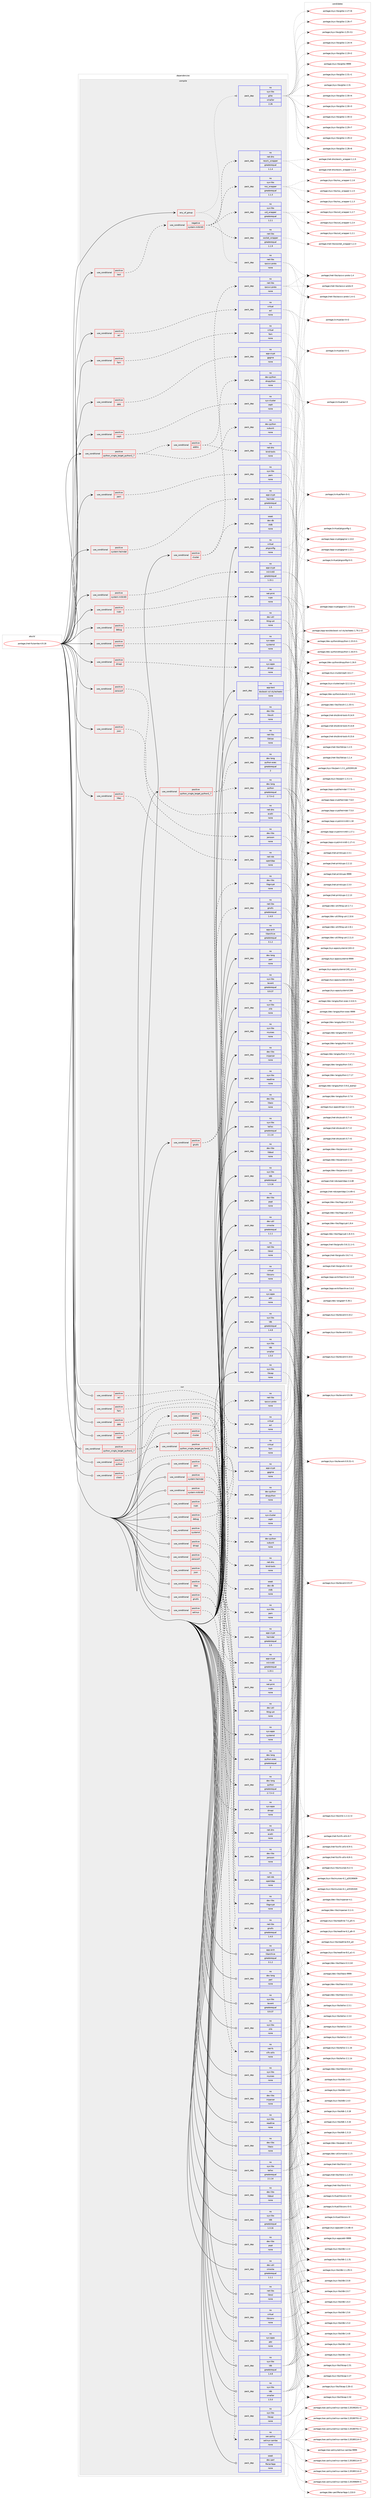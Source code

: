 digraph prolog {

# *************
# Graph options
# *************

newrank=true;
concentrate=true;
compound=true;
graph [rankdir=LR,fontname=Helvetica,fontsize=10,ranksep=1.5];#, ranksep=2.5, nodesep=0.2];
edge  [arrowhead=vee];
node  [fontname=Helvetica,fontsize=10];

# **********
# The ebuild
# **********

subgraph cluster_leftcol {
color=gray;
rank=same;
label=<<i>ebuild</i>>;
id [label="portage://net-fs/samba-4.9.18", color=red, width=4, href="../net-fs/samba-4.9.18.svg"];
}

# ****************
# The dependencies
# ****************

subgraph cluster_midcol {
color=gray;
label=<<i>dependencies</i>>;
subgraph cluster_compile {
fillcolor="#eeeeee";
style=filled;
label=<<i>compile</i>>;
subgraph any2128 {
dependency130933 [label=<<TABLE BORDER="0" CELLBORDER="1" CELLSPACING="0" CELLPADDING="4"><TR><TD CELLPADDING="10">any_of_group</TD></TR></TABLE>>, shape=none, color=red];subgraph pack100455 {
dependency130934 [label=<<TABLE BORDER="0" CELLBORDER="1" CELLSPACING="0" CELLPADDING="4" WIDTH="220"><TR><TD ROWSPAN="6" CELLPADDING="30">pack_dep</TD></TR><TR><TD WIDTH="110">no</TD></TR><TR><TD>net-libs</TD></TR><TR><TD>rpcsvc-proto</TD></TR><TR><TD>none</TD></TR><TR><TD></TD></TR></TABLE>>, shape=none, color=blue];
}
dependency130933:e -> dependency130934:w [weight=20,style="dotted",arrowhead="oinv"];
subgraph pack100456 {
dependency130935 [label=<<TABLE BORDER="0" CELLBORDER="1" CELLSPACING="0" CELLPADDING="4" WIDTH="220"><TR><TD ROWSPAN="6" CELLPADDING="30">pack_dep</TD></TR><TR><TD WIDTH="110">no</TD></TR><TR><TD>sys-libs</TD></TR><TR><TD>glibc</TD></TR><TR><TD>smaller</TD></TR><TR><TD>2.26</TD></TR></TABLE>>, shape=none, color=blue];
}
dependency130933:e -> dependency130935:w [weight=20,style="dotted",arrowhead="oinv"];
}
id:e -> dependency130933:w [weight=20,style="solid",arrowhead="vee"];
subgraph cond28223 {
dependency130936 [label=<<TABLE BORDER="0" CELLBORDER="1" CELLSPACING="0" CELLPADDING="4"><TR><TD ROWSPAN="3" CELLPADDING="10">use_conditional</TD></TR><TR><TD>positive</TD></TR><TR><TD>acl</TD></TR></TABLE>>, shape=none, color=red];
subgraph pack100457 {
dependency130937 [label=<<TABLE BORDER="0" CELLBORDER="1" CELLSPACING="0" CELLPADDING="4" WIDTH="220"><TR><TD ROWSPAN="6" CELLPADDING="30">pack_dep</TD></TR><TR><TD WIDTH="110">no</TD></TR><TR><TD>virtual</TD></TR><TR><TD>acl</TD></TR><TR><TD>none</TD></TR><TR><TD></TD></TR></TABLE>>, shape=none, color=blue];
}
dependency130936:e -> dependency130937:w [weight=20,style="dashed",arrowhead="vee"];
}
id:e -> dependency130936:w [weight=20,style="solid",arrowhead="vee"];
subgraph cond28224 {
dependency130938 [label=<<TABLE BORDER="0" CELLBORDER="1" CELLSPACING="0" CELLPADDING="4"><TR><TD ROWSPAN="3" CELLPADDING="10">use_conditional</TD></TR><TR><TD>positive</TD></TR><TR><TD>ceph</TD></TR></TABLE>>, shape=none, color=red];
subgraph pack100458 {
dependency130939 [label=<<TABLE BORDER="0" CELLBORDER="1" CELLSPACING="0" CELLPADDING="4" WIDTH="220"><TR><TD ROWSPAN="6" CELLPADDING="30">pack_dep</TD></TR><TR><TD WIDTH="110">no</TD></TR><TR><TD>sys-cluster</TD></TR><TR><TD>ceph</TD></TR><TR><TD>none</TD></TR><TR><TD></TD></TR></TABLE>>, shape=none, color=blue];
}
dependency130938:e -> dependency130939:w [weight=20,style="dashed",arrowhead="vee"];
}
id:e -> dependency130938:w [weight=20,style="solid",arrowhead="vee"];
subgraph cond28225 {
dependency130940 [label=<<TABLE BORDER="0" CELLBORDER="1" CELLSPACING="0" CELLPADDING="4"><TR><TD ROWSPAN="3" CELLPADDING="10">use_conditional</TD></TR><TR><TD>positive</TD></TR><TR><TD>cluster</TD></TR></TABLE>>, shape=none, color=red];
subgraph pack100459 {
dependency130941 [label=<<TABLE BORDER="0" CELLBORDER="1" CELLSPACING="0" CELLPADDING="4" WIDTH="220"><TR><TD ROWSPAN="6" CELLPADDING="30">pack_dep</TD></TR><TR><TD WIDTH="110">no</TD></TR><TR><TD>net-libs</TD></TR><TR><TD>rpcsvc-proto</TD></TR><TR><TD>none</TD></TR><TR><TD></TD></TR></TABLE>>, shape=none, color=blue];
}
dependency130940:e -> dependency130941:w [weight=20,style="dashed",arrowhead="vee"];
subgraph pack100460 {
dependency130942 [label=<<TABLE BORDER="0" CELLBORDER="1" CELLSPACING="0" CELLPADDING="4" WIDTH="220"><TR><TD ROWSPAN="6" CELLPADDING="30">pack_dep</TD></TR><TR><TD WIDTH="110">weak</TD></TR><TR><TD>dev-db</TD></TR><TR><TD>ctdb</TD></TR><TR><TD>none</TD></TR><TR><TD></TD></TR></TABLE>>, shape=none, color=blue];
}
dependency130940:e -> dependency130942:w [weight=20,style="dashed",arrowhead="vee"];
}
id:e -> dependency130940:w [weight=20,style="solid",arrowhead="vee"];
subgraph cond28226 {
dependency130943 [label=<<TABLE BORDER="0" CELLBORDER="1" CELLSPACING="0" CELLPADDING="4"><TR><TD ROWSPAN="3" CELLPADDING="10">use_conditional</TD></TR><TR><TD>positive</TD></TR><TR><TD>cups</TD></TR></TABLE>>, shape=none, color=red];
subgraph pack100461 {
dependency130944 [label=<<TABLE BORDER="0" CELLBORDER="1" CELLSPACING="0" CELLPADDING="4" WIDTH="220"><TR><TD ROWSPAN="6" CELLPADDING="30">pack_dep</TD></TR><TR><TD WIDTH="110">no</TD></TR><TR><TD>net-print</TD></TR><TR><TD>cups</TD></TR><TR><TD>none</TD></TR><TR><TD></TD></TR></TABLE>>, shape=none, color=blue];
}
dependency130943:e -> dependency130944:w [weight=20,style="dashed",arrowhead="vee"];
}
id:e -> dependency130943:w [weight=20,style="solid",arrowhead="vee"];
subgraph cond28227 {
dependency130945 [label=<<TABLE BORDER="0" CELLBORDER="1" CELLSPACING="0" CELLPADDING="4"><TR><TD ROWSPAN="3" CELLPADDING="10">use_conditional</TD></TR><TR><TD>positive</TD></TR><TR><TD>debug</TD></TR></TABLE>>, shape=none, color=red];
subgraph pack100462 {
dependency130946 [label=<<TABLE BORDER="0" CELLBORDER="1" CELLSPACING="0" CELLPADDING="4" WIDTH="220"><TR><TD ROWSPAN="6" CELLPADDING="30">pack_dep</TD></TR><TR><TD WIDTH="110">no</TD></TR><TR><TD>dev-util</TD></TR><TR><TD>lttng-ust</TD></TR><TR><TD>none</TD></TR><TR><TD></TD></TR></TABLE>>, shape=none, color=blue];
}
dependency130945:e -> dependency130946:w [weight=20,style="dashed",arrowhead="vee"];
}
id:e -> dependency130945:w [weight=20,style="solid",arrowhead="vee"];
subgraph cond28228 {
dependency130947 [label=<<TABLE BORDER="0" CELLBORDER="1" CELLSPACING="0" CELLPADDING="4"><TR><TD ROWSPAN="3" CELLPADDING="10">use_conditional</TD></TR><TR><TD>positive</TD></TR><TR><TD>dmapi</TD></TR></TABLE>>, shape=none, color=red];
subgraph pack100463 {
dependency130948 [label=<<TABLE BORDER="0" CELLBORDER="1" CELLSPACING="0" CELLPADDING="4" WIDTH="220"><TR><TD ROWSPAN="6" CELLPADDING="30">pack_dep</TD></TR><TR><TD WIDTH="110">no</TD></TR><TR><TD>sys-apps</TD></TR><TR><TD>dmapi</TD></TR><TR><TD>none</TD></TR><TR><TD></TD></TR></TABLE>>, shape=none, color=blue];
}
dependency130947:e -> dependency130948:w [weight=20,style="dashed",arrowhead="vee"];
}
id:e -> dependency130947:w [weight=20,style="solid",arrowhead="vee"];
subgraph cond28229 {
dependency130949 [label=<<TABLE BORDER="0" CELLBORDER="1" CELLSPACING="0" CELLPADDING="4"><TR><TD ROWSPAN="3" CELLPADDING="10">use_conditional</TD></TR><TR><TD>positive</TD></TR><TR><TD>fam</TD></TR></TABLE>>, shape=none, color=red];
subgraph pack100464 {
dependency130950 [label=<<TABLE BORDER="0" CELLBORDER="1" CELLSPACING="0" CELLPADDING="4" WIDTH="220"><TR><TD ROWSPAN="6" CELLPADDING="30">pack_dep</TD></TR><TR><TD WIDTH="110">no</TD></TR><TR><TD>virtual</TD></TR><TR><TD>fam</TD></TR><TR><TD>none</TD></TR><TR><TD></TD></TR></TABLE>>, shape=none, color=blue];
}
dependency130949:e -> dependency130950:w [weight=20,style="dashed",arrowhead="vee"];
}
id:e -> dependency130949:w [weight=20,style="solid",arrowhead="vee"];
subgraph cond28230 {
dependency130951 [label=<<TABLE BORDER="0" CELLBORDER="1" CELLSPACING="0" CELLPADDING="4"><TR><TD ROWSPAN="3" CELLPADDING="10">use_conditional</TD></TR><TR><TD>positive</TD></TR><TR><TD>gnutls</TD></TR></TABLE>>, shape=none, color=red];
subgraph pack100465 {
dependency130952 [label=<<TABLE BORDER="0" CELLBORDER="1" CELLSPACING="0" CELLPADDING="4" WIDTH="220"><TR><TD ROWSPAN="6" CELLPADDING="30">pack_dep</TD></TR><TR><TD WIDTH="110">no</TD></TR><TR><TD>dev-libs</TD></TR><TR><TD>libgcrypt</TD></TR><TR><TD>none</TD></TR><TR><TD></TD></TR></TABLE>>, shape=none, color=blue];
}
dependency130951:e -> dependency130952:w [weight=20,style="dashed",arrowhead="vee"];
subgraph pack100466 {
dependency130953 [label=<<TABLE BORDER="0" CELLBORDER="1" CELLSPACING="0" CELLPADDING="4" WIDTH="220"><TR><TD ROWSPAN="6" CELLPADDING="30">pack_dep</TD></TR><TR><TD WIDTH="110">no</TD></TR><TR><TD>net-libs</TD></TR><TR><TD>gnutls</TD></TR><TR><TD>greaterequal</TD></TR><TR><TD>1.4.0</TD></TR></TABLE>>, shape=none, color=blue];
}
dependency130951:e -> dependency130953:w [weight=20,style="dashed",arrowhead="vee"];
}
id:e -> dependency130951:w [weight=20,style="solid",arrowhead="vee"];
subgraph cond28231 {
dependency130954 [label=<<TABLE BORDER="0" CELLBORDER="1" CELLSPACING="0" CELLPADDING="4"><TR><TD ROWSPAN="3" CELLPADDING="10">use_conditional</TD></TR><TR><TD>positive</TD></TR><TR><TD>gpg</TD></TR></TABLE>>, shape=none, color=red];
subgraph pack100467 {
dependency130955 [label=<<TABLE BORDER="0" CELLBORDER="1" CELLSPACING="0" CELLPADDING="4" WIDTH="220"><TR><TD ROWSPAN="6" CELLPADDING="30">pack_dep</TD></TR><TR><TD WIDTH="110">no</TD></TR><TR><TD>app-crypt</TD></TR><TR><TD>gpgme</TD></TR><TR><TD>none</TD></TR><TR><TD></TD></TR></TABLE>>, shape=none, color=blue];
}
dependency130954:e -> dependency130955:w [weight=20,style="dashed",arrowhead="vee"];
}
id:e -> dependency130954:w [weight=20,style="solid",arrowhead="vee"];
subgraph cond28232 {
dependency130956 [label=<<TABLE BORDER="0" CELLBORDER="1" CELLSPACING="0" CELLPADDING="4"><TR><TD ROWSPAN="3" CELLPADDING="10">use_conditional</TD></TR><TR><TD>positive</TD></TR><TR><TD>json</TD></TR></TABLE>>, shape=none, color=red];
subgraph pack100468 {
dependency130957 [label=<<TABLE BORDER="0" CELLBORDER="1" CELLSPACING="0" CELLPADDING="4" WIDTH="220"><TR><TD ROWSPAN="6" CELLPADDING="30">pack_dep</TD></TR><TR><TD WIDTH="110">no</TD></TR><TR><TD>dev-libs</TD></TR><TR><TD>jansson</TD></TR><TR><TD>none</TD></TR><TR><TD></TD></TR></TABLE>>, shape=none, color=blue];
}
dependency130956:e -> dependency130957:w [weight=20,style="dashed",arrowhead="vee"];
}
id:e -> dependency130956:w [weight=20,style="solid",arrowhead="vee"];
subgraph cond28233 {
dependency130958 [label=<<TABLE BORDER="0" CELLBORDER="1" CELLSPACING="0" CELLPADDING="4"><TR><TD ROWSPAN="3" CELLPADDING="10">use_conditional</TD></TR><TR><TD>positive</TD></TR><TR><TD>ldap</TD></TR></TABLE>>, shape=none, color=red];
subgraph pack100469 {
dependency130959 [label=<<TABLE BORDER="0" CELLBORDER="1" CELLSPACING="0" CELLPADDING="4" WIDTH="220"><TR><TD ROWSPAN="6" CELLPADDING="30">pack_dep</TD></TR><TR><TD WIDTH="110">no</TD></TR><TR><TD>net-nds</TD></TR><TR><TD>openldap</TD></TR><TR><TD>none</TD></TR><TR><TD></TD></TR></TABLE>>, shape=none, color=blue];
}
dependency130958:e -> dependency130959:w [weight=20,style="dashed",arrowhead="vee"];
}
id:e -> dependency130958:w [weight=20,style="solid",arrowhead="vee"];
subgraph cond28234 {
dependency130960 [label=<<TABLE BORDER="0" CELLBORDER="1" CELLSPACING="0" CELLPADDING="4"><TR><TD ROWSPAN="3" CELLPADDING="10">use_conditional</TD></TR><TR><TD>positive</TD></TR><TR><TD>pam</TD></TR></TABLE>>, shape=none, color=red];
subgraph pack100470 {
dependency130961 [label=<<TABLE BORDER="0" CELLBORDER="1" CELLSPACING="0" CELLPADDING="4" WIDTH="220"><TR><TD ROWSPAN="6" CELLPADDING="30">pack_dep</TD></TR><TR><TD WIDTH="110">no</TD></TR><TR><TD>sys-libs</TD></TR><TR><TD>pam</TD></TR><TR><TD>none</TD></TR><TR><TD></TD></TR></TABLE>>, shape=none, color=blue];
}
dependency130960:e -> dependency130961:w [weight=20,style="dashed",arrowhead="vee"];
}
id:e -> dependency130960:w [weight=20,style="solid",arrowhead="vee"];
subgraph cond28235 {
dependency130962 [label=<<TABLE BORDER="0" CELLBORDER="1" CELLSPACING="0" CELLPADDING="4"><TR><TD ROWSPAN="3" CELLPADDING="10">use_conditional</TD></TR><TR><TD>positive</TD></TR><TR><TD>python_single_target_python2_7</TD></TR></TABLE>>, shape=none, color=red];
subgraph pack100471 {
dependency130963 [label=<<TABLE BORDER="0" CELLBORDER="1" CELLSPACING="0" CELLPADDING="4" WIDTH="220"><TR><TD ROWSPAN="6" CELLPADDING="30">pack_dep</TD></TR><TR><TD WIDTH="110">no</TD></TR><TR><TD>dev-lang</TD></TR><TR><TD>python</TD></TR><TR><TD>greaterequal</TD></TR><TR><TD>2.7.5-r2</TD></TR></TABLE>>, shape=none, color=blue];
}
dependency130962:e -> dependency130963:w [weight=20,style="dashed",arrowhead="vee"];
subgraph pack100472 {
dependency130964 [label=<<TABLE BORDER="0" CELLBORDER="1" CELLSPACING="0" CELLPADDING="4" WIDTH="220"><TR><TD ROWSPAN="6" CELLPADDING="30">pack_dep</TD></TR><TR><TD WIDTH="110">no</TD></TR><TR><TD>dev-lang</TD></TR><TR><TD>python-exec</TD></TR><TR><TD>greaterequal</TD></TR><TR><TD>2</TD></TR></TABLE>>, shape=none, color=blue];
}
dependency130962:e -> dependency130964:w [weight=20,style="dashed",arrowhead="vee"];
}
id:e -> dependency130962:w [weight=20,style="solid",arrowhead="vee"];
subgraph cond28236 {
dependency130965 [label=<<TABLE BORDER="0" CELLBORDER="1" CELLSPACING="0" CELLPADDING="4"><TR><TD ROWSPAN="3" CELLPADDING="10">use_conditional</TD></TR><TR><TD>positive</TD></TR><TR><TD>python_single_target_python2_7</TD></TR></TABLE>>, shape=none, color=red];
subgraph pack100473 {
dependency130966 [label=<<TABLE BORDER="0" CELLBORDER="1" CELLSPACING="0" CELLPADDING="4" WIDTH="220"><TR><TD ROWSPAN="6" CELLPADDING="30">pack_dep</TD></TR><TR><TD WIDTH="110">no</TD></TR><TR><TD>dev-python</TD></TR><TR><TD>subunit</TD></TR><TR><TD>none</TD></TR><TR><TD></TD></TR></TABLE>>, shape=none, color=blue];
}
dependency130965:e -> dependency130966:w [weight=20,style="dashed",arrowhead="vee"];
subgraph cond28237 {
dependency130967 [label=<<TABLE BORDER="0" CELLBORDER="1" CELLSPACING="0" CELLPADDING="4"><TR><TD ROWSPAN="3" CELLPADDING="10">use_conditional</TD></TR><TR><TD>positive</TD></TR><TR><TD>addns</TD></TR></TABLE>>, shape=none, color=red];
subgraph pack100474 {
dependency130968 [label=<<TABLE BORDER="0" CELLBORDER="1" CELLSPACING="0" CELLPADDING="4" WIDTH="220"><TR><TD ROWSPAN="6" CELLPADDING="30">pack_dep</TD></TR><TR><TD WIDTH="110">no</TD></TR><TR><TD>net-dns</TD></TR><TR><TD>bind-tools</TD></TR><TR><TD>none</TD></TR><TR><TD></TD></TR></TABLE>>, shape=none, color=blue];
}
dependency130967:e -> dependency130968:w [weight=20,style="dashed",arrowhead="vee"];
subgraph pack100475 {
dependency130969 [label=<<TABLE BORDER="0" CELLBORDER="1" CELLSPACING="0" CELLPADDING="4" WIDTH="220"><TR><TD ROWSPAN="6" CELLPADDING="30">pack_dep</TD></TR><TR><TD WIDTH="110">no</TD></TR><TR><TD>dev-python</TD></TR><TR><TD>dnspython</TD></TR><TR><TD>none</TD></TR><TR><TD></TD></TR></TABLE>>, shape=none, color=blue];
}
dependency130967:e -> dependency130969:w [weight=20,style="dashed",arrowhead="vee"];
}
dependency130965:e -> dependency130967:w [weight=20,style="dashed",arrowhead="vee"];
}
id:e -> dependency130965:w [weight=20,style="solid",arrowhead="vee"];
subgraph cond28238 {
dependency130970 [label=<<TABLE BORDER="0" CELLBORDER="1" CELLSPACING="0" CELLPADDING="4"><TR><TD ROWSPAN="3" CELLPADDING="10">use_conditional</TD></TR><TR><TD>positive</TD></TR><TR><TD>system-heimdal</TD></TR></TABLE>>, shape=none, color=red];
subgraph pack100476 {
dependency130971 [label=<<TABLE BORDER="0" CELLBORDER="1" CELLSPACING="0" CELLPADDING="4" WIDTH="220"><TR><TD ROWSPAN="6" CELLPADDING="30">pack_dep</TD></TR><TR><TD WIDTH="110">no</TD></TR><TR><TD>app-crypt</TD></TR><TR><TD>heimdal</TD></TR><TR><TD>greaterequal</TD></TR><TR><TD>1.5</TD></TR></TABLE>>, shape=none, color=blue];
}
dependency130970:e -> dependency130971:w [weight=20,style="dashed",arrowhead="vee"];
}
id:e -> dependency130970:w [weight=20,style="solid",arrowhead="vee"];
subgraph cond28239 {
dependency130972 [label=<<TABLE BORDER="0" CELLBORDER="1" CELLSPACING="0" CELLPADDING="4"><TR><TD ROWSPAN="3" CELLPADDING="10">use_conditional</TD></TR><TR><TD>positive</TD></TR><TR><TD>system-mitkrb5</TD></TR></TABLE>>, shape=none, color=red];
subgraph pack100477 {
dependency130973 [label=<<TABLE BORDER="0" CELLBORDER="1" CELLSPACING="0" CELLPADDING="4" WIDTH="220"><TR><TD ROWSPAN="6" CELLPADDING="30">pack_dep</TD></TR><TR><TD WIDTH="110">no</TD></TR><TR><TD>app-crypt</TD></TR><TR><TD>mit-krb5</TD></TR><TR><TD>greaterequal</TD></TR><TR><TD>1.15.1</TD></TR></TABLE>>, shape=none, color=blue];
}
dependency130972:e -> dependency130973:w [weight=20,style="dashed",arrowhead="vee"];
}
id:e -> dependency130972:w [weight=20,style="solid",arrowhead="vee"];
subgraph cond28240 {
dependency130974 [label=<<TABLE BORDER="0" CELLBORDER="1" CELLSPACING="0" CELLPADDING="4"><TR><TD ROWSPAN="3" CELLPADDING="10">use_conditional</TD></TR><TR><TD>positive</TD></TR><TR><TD>systemd</TD></TR></TABLE>>, shape=none, color=red];
subgraph pack100478 {
dependency130975 [label=<<TABLE BORDER="0" CELLBORDER="1" CELLSPACING="0" CELLPADDING="4" WIDTH="220"><TR><TD ROWSPAN="6" CELLPADDING="30">pack_dep</TD></TR><TR><TD WIDTH="110">no</TD></TR><TR><TD>sys-apps</TD></TR><TR><TD>systemd</TD></TR><TR><TD>none</TD></TR><TR><TD></TD></TR></TABLE>>, shape=none, color=blue];
}
dependency130974:e -> dependency130975:w [weight=20,style="dashed",arrowhead="vee"];
}
id:e -> dependency130974:w [weight=20,style="solid",arrowhead="vee"];
subgraph cond28241 {
dependency130976 [label=<<TABLE BORDER="0" CELLBORDER="1" CELLSPACING="0" CELLPADDING="4"><TR><TD ROWSPAN="3" CELLPADDING="10">use_conditional</TD></TR><TR><TD>positive</TD></TR><TR><TD>test</TD></TR></TABLE>>, shape=none, color=red];
subgraph cond28242 {
dependency130977 [label=<<TABLE BORDER="0" CELLBORDER="1" CELLSPACING="0" CELLPADDING="4"><TR><TD ROWSPAN="3" CELLPADDING="10">use_conditional</TD></TR><TR><TD>negative</TD></TR><TR><TD>system-mitkrb5</TD></TR></TABLE>>, shape=none, color=red];
subgraph pack100479 {
dependency130978 [label=<<TABLE BORDER="0" CELLBORDER="1" CELLSPACING="0" CELLPADDING="4" WIDTH="220"><TR><TD ROWSPAN="6" CELLPADDING="30">pack_dep</TD></TR><TR><TD WIDTH="110">no</TD></TR><TR><TD>sys-libs</TD></TR><TR><TD>nss_wrapper</TD></TR><TR><TD>greaterequal</TD></TR><TR><TD>1.1.3</TD></TR></TABLE>>, shape=none, color=blue];
}
dependency130977:e -> dependency130978:w [weight=20,style="dashed",arrowhead="vee"];
subgraph pack100480 {
dependency130979 [label=<<TABLE BORDER="0" CELLBORDER="1" CELLSPACING="0" CELLPADDING="4" WIDTH="220"><TR><TD ROWSPAN="6" CELLPADDING="30">pack_dep</TD></TR><TR><TD WIDTH="110">no</TD></TR><TR><TD>net-dns</TD></TR><TR><TD>resolv_wrapper</TD></TR><TR><TD>greaterequal</TD></TR><TR><TD>1.1.4</TD></TR></TABLE>>, shape=none, color=blue];
}
dependency130977:e -> dependency130979:w [weight=20,style="dashed",arrowhead="vee"];
subgraph pack100481 {
dependency130980 [label=<<TABLE BORDER="0" CELLBORDER="1" CELLSPACING="0" CELLPADDING="4" WIDTH="220"><TR><TD ROWSPAN="6" CELLPADDING="30">pack_dep</TD></TR><TR><TD WIDTH="110">no</TD></TR><TR><TD>net-libs</TD></TR><TR><TD>socket_wrapper</TD></TR><TR><TD>greaterequal</TD></TR><TR><TD>1.1.9</TD></TR></TABLE>>, shape=none, color=blue];
}
dependency130977:e -> dependency130980:w [weight=20,style="dashed",arrowhead="vee"];
subgraph pack100482 {
dependency130981 [label=<<TABLE BORDER="0" CELLBORDER="1" CELLSPACING="0" CELLPADDING="4" WIDTH="220"><TR><TD ROWSPAN="6" CELLPADDING="30">pack_dep</TD></TR><TR><TD WIDTH="110">no</TD></TR><TR><TD>sys-libs</TD></TR><TR><TD>uid_wrapper</TD></TR><TR><TD>greaterequal</TD></TR><TR><TD>1.2.1</TD></TR></TABLE>>, shape=none, color=blue];
}
dependency130977:e -> dependency130981:w [weight=20,style="dashed",arrowhead="vee"];
}
dependency130976:e -> dependency130977:w [weight=20,style="dashed",arrowhead="vee"];
}
id:e -> dependency130976:w [weight=20,style="solid",arrowhead="vee"];
subgraph cond28243 {
dependency130982 [label=<<TABLE BORDER="0" CELLBORDER="1" CELLSPACING="0" CELLPADDING="4"><TR><TD ROWSPAN="3" CELLPADDING="10">use_conditional</TD></TR><TR><TD>positive</TD></TR><TR><TD>zeroconf</TD></TR></TABLE>>, shape=none, color=red];
subgraph pack100483 {
dependency130983 [label=<<TABLE BORDER="0" CELLBORDER="1" CELLSPACING="0" CELLPADDING="4" WIDTH="220"><TR><TD ROWSPAN="6" CELLPADDING="30">pack_dep</TD></TR><TR><TD WIDTH="110">no</TD></TR><TR><TD>net-dns</TD></TR><TR><TD>avahi</TD></TR><TR><TD>none</TD></TR><TR><TD></TD></TR></TABLE>>, shape=none, color=blue];
}
dependency130982:e -> dependency130983:w [weight=20,style="dashed",arrowhead="vee"];
}
id:e -> dependency130982:w [weight=20,style="solid",arrowhead="vee"];
subgraph pack100484 {
dependency130984 [label=<<TABLE BORDER="0" CELLBORDER="1" CELLSPACING="0" CELLPADDING="4" WIDTH="220"><TR><TD ROWSPAN="6" CELLPADDING="30">pack_dep</TD></TR><TR><TD WIDTH="110">no</TD></TR><TR><TD>app-arch</TD></TR><TR><TD>libarchive</TD></TR><TR><TD>greaterequal</TD></TR><TR><TD>3.1.2</TD></TR></TABLE>>, shape=none, color=blue];
}
id:e -> dependency130984:w [weight=20,style="solid",arrowhead="vee"];
subgraph pack100485 {
dependency130985 [label=<<TABLE BORDER="0" CELLBORDER="1" CELLSPACING="0" CELLPADDING="4" WIDTH="220"><TR><TD ROWSPAN="6" CELLPADDING="30">pack_dep</TD></TR><TR><TD WIDTH="110">no</TD></TR><TR><TD>app-text</TD></TR><TR><TD>docbook-xsl-stylesheets</TD></TR><TR><TD>none</TD></TR><TR><TD></TD></TR></TABLE>>, shape=none, color=blue];
}
id:e -> dependency130985:w [weight=20,style="solid",arrowhead="vee"];
subgraph pack100486 {
dependency130986 [label=<<TABLE BORDER="0" CELLBORDER="1" CELLSPACING="0" CELLPADDING="4" WIDTH="220"><TR><TD ROWSPAN="6" CELLPADDING="30">pack_dep</TD></TR><TR><TD WIDTH="110">no</TD></TR><TR><TD>dev-lang</TD></TR><TR><TD>perl</TD></TR><TR><TD>none</TD></TR><TR><TD></TD></TR></TABLE>>, shape=none, color=blue];
}
id:e -> dependency130986:w [weight=20,style="solid",arrowhead="vee"];
subgraph pack100487 {
dependency130987 [label=<<TABLE BORDER="0" CELLBORDER="1" CELLSPACING="0" CELLPADDING="4" WIDTH="220"><TR><TD ROWSPAN="6" CELLPADDING="30">pack_dep</TD></TR><TR><TD WIDTH="110">no</TD></TR><TR><TD>dev-libs</TD></TR><TR><TD>iniparser</TD></TR><TR><TD>none</TD></TR><TR><TD></TD></TR></TABLE>>, shape=none, color=blue];
}
id:e -> dependency130987:w [weight=20,style="solid",arrowhead="vee"];
subgraph pack100488 {
dependency130988 [label=<<TABLE BORDER="0" CELLBORDER="1" CELLSPACING="0" CELLPADDING="4" WIDTH="220"><TR><TD ROWSPAN="6" CELLPADDING="30">pack_dep</TD></TR><TR><TD WIDTH="110">no</TD></TR><TR><TD>dev-libs</TD></TR><TR><TD>libaio</TD></TR><TR><TD>none</TD></TR><TR><TD></TD></TR></TABLE>>, shape=none, color=blue];
}
id:e -> dependency130988:w [weight=20,style="solid",arrowhead="vee"];
subgraph pack100489 {
dependency130989 [label=<<TABLE BORDER="0" CELLBORDER="1" CELLSPACING="0" CELLPADDING="4" WIDTH="220"><TR><TD ROWSPAN="6" CELLPADDING="30">pack_dep</TD></TR><TR><TD WIDTH="110">no</TD></TR><TR><TD>dev-libs</TD></TR><TR><TD>libbsd</TD></TR><TR><TD>none</TD></TR><TR><TD></TD></TR></TABLE>>, shape=none, color=blue];
}
id:e -> dependency130989:w [weight=20,style="solid",arrowhead="vee"];
subgraph pack100490 {
dependency130990 [label=<<TABLE BORDER="0" CELLBORDER="1" CELLSPACING="0" CELLPADDING="4" WIDTH="220"><TR><TD ROWSPAN="6" CELLPADDING="30">pack_dep</TD></TR><TR><TD WIDTH="110">no</TD></TR><TR><TD>dev-libs</TD></TR><TR><TD>libxslt</TD></TR><TR><TD>none</TD></TR><TR><TD></TD></TR></TABLE>>, shape=none, color=blue];
}
id:e -> dependency130990:w [weight=20,style="solid",arrowhead="vee"];
subgraph pack100491 {
dependency130991 [label=<<TABLE BORDER="0" CELLBORDER="1" CELLSPACING="0" CELLPADDING="4" WIDTH="220"><TR><TD ROWSPAN="6" CELLPADDING="30">pack_dep</TD></TR><TR><TD WIDTH="110">no</TD></TR><TR><TD>dev-libs</TD></TR><TR><TD>popt</TD></TR><TR><TD>none</TD></TR><TR><TD></TD></TR></TABLE>>, shape=none, color=blue];
}
id:e -> dependency130991:w [weight=20,style="solid",arrowhead="vee"];
subgraph pack100492 {
dependency130992 [label=<<TABLE BORDER="0" CELLBORDER="1" CELLSPACING="0" CELLPADDING="4" WIDTH="220"><TR><TD ROWSPAN="6" CELLPADDING="30">pack_dep</TD></TR><TR><TD WIDTH="110">no</TD></TR><TR><TD>dev-util</TD></TR><TR><TD>cmocka</TD></TR><TR><TD>greaterequal</TD></TR><TR><TD>1.1.1</TD></TR></TABLE>>, shape=none, color=blue];
}
id:e -> dependency130992:w [weight=20,style="solid",arrowhead="vee"];
subgraph pack100493 {
dependency130993 [label=<<TABLE BORDER="0" CELLBORDER="1" CELLSPACING="0" CELLPADDING="4" WIDTH="220"><TR><TD ROWSPAN="6" CELLPADDING="30">pack_dep</TD></TR><TR><TD WIDTH="110">no</TD></TR><TR><TD>net-libs</TD></TR><TR><TD>libnsl</TD></TR><TR><TD>none</TD></TR><TR><TD></TD></TR></TABLE>>, shape=none, color=blue];
}
id:e -> dependency130993:w [weight=20,style="solid",arrowhead="vee"];
subgraph pack100494 {
dependency130994 [label=<<TABLE BORDER="0" CELLBORDER="1" CELLSPACING="0" CELLPADDING="4" WIDTH="220"><TR><TD ROWSPAN="6" CELLPADDING="30">pack_dep</TD></TR><TR><TD WIDTH="110">no</TD></TR><TR><TD>net-libs</TD></TR><TR><TD>libtirpc</TD></TR><TR><TD>none</TD></TR><TR><TD></TD></TR></TABLE>>, shape=none, color=blue];
}
id:e -> dependency130994:w [weight=20,style="solid",arrowhead="vee"];
subgraph pack100495 {
dependency130995 [label=<<TABLE BORDER="0" CELLBORDER="1" CELLSPACING="0" CELLPADDING="4" WIDTH="220"><TR><TD ROWSPAN="6" CELLPADDING="30">pack_dep</TD></TR><TR><TD WIDTH="110">no</TD></TR><TR><TD>sys-apps</TD></TR><TR><TD>attr</TD></TR><TR><TD>none</TD></TR><TR><TD></TD></TR></TABLE>>, shape=none, color=blue];
}
id:e -> dependency130995:w [weight=20,style="solid",arrowhead="vee"];
subgraph pack100496 {
dependency130996 [label=<<TABLE BORDER="0" CELLBORDER="1" CELLSPACING="0" CELLPADDING="4" WIDTH="220"><TR><TD ROWSPAN="6" CELLPADDING="30">pack_dep</TD></TR><TR><TD WIDTH="110">no</TD></TR><TR><TD>sys-libs</TD></TR><TR><TD>ldb</TD></TR><TR><TD>greaterequal</TD></TR><TR><TD>1.4.8</TD></TR></TABLE>>, shape=none, color=blue];
}
id:e -> dependency130996:w [weight=20,style="solid",arrowhead="vee"];
subgraph pack100497 {
dependency130997 [label=<<TABLE BORDER="0" CELLBORDER="1" CELLSPACING="0" CELLPADDING="4" WIDTH="220"><TR><TD ROWSPAN="6" CELLPADDING="30">pack_dep</TD></TR><TR><TD WIDTH="110">no</TD></TR><TR><TD>sys-libs</TD></TR><TR><TD>ldb</TD></TR><TR><TD>smaller</TD></TR><TR><TD>1.5.0</TD></TR></TABLE>>, shape=none, color=blue];
}
id:e -> dependency130997:w [weight=20,style="solid",arrowhead="vee"];
subgraph pack100498 {
dependency130998 [label=<<TABLE BORDER="0" CELLBORDER="1" CELLSPACING="0" CELLPADDING="4" WIDTH="220"><TR><TD ROWSPAN="6" CELLPADDING="30">pack_dep</TD></TR><TR><TD WIDTH="110">no</TD></TR><TR><TD>sys-libs</TD></TR><TR><TD>libcap</TD></TR><TR><TD>none</TD></TR><TR><TD></TD></TR></TABLE>>, shape=none, color=blue];
}
id:e -> dependency130998:w [weight=20,style="solid",arrowhead="vee"];
subgraph pack100499 {
dependency130999 [label=<<TABLE BORDER="0" CELLBORDER="1" CELLSPACING="0" CELLPADDING="4" WIDTH="220"><TR><TD ROWSPAN="6" CELLPADDING="30">pack_dep</TD></TR><TR><TD WIDTH="110">no</TD></TR><TR><TD>sys-libs</TD></TR><TR><TD>ncurses</TD></TR><TR><TD>none</TD></TR><TR><TD></TD></TR></TABLE>>, shape=none, color=blue];
}
id:e -> dependency130999:w [weight=20,style="solid",arrowhead="vee"];
subgraph pack100500 {
dependency131000 [label=<<TABLE BORDER="0" CELLBORDER="1" CELLSPACING="0" CELLPADDING="4" WIDTH="220"><TR><TD ROWSPAN="6" CELLPADDING="30">pack_dep</TD></TR><TR><TD WIDTH="110">no</TD></TR><TR><TD>sys-libs</TD></TR><TR><TD>readline</TD></TR><TR><TD>none</TD></TR><TR><TD></TD></TR></TABLE>>, shape=none, color=blue];
}
id:e -> dependency131000:w [weight=20,style="solid",arrowhead="vee"];
subgraph pack100501 {
dependency131001 [label=<<TABLE BORDER="0" CELLBORDER="1" CELLSPACING="0" CELLPADDING="4" WIDTH="220"><TR><TD ROWSPAN="6" CELLPADDING="30">pack_dep</TD></TR><TR><TD WIDTH="110">no</TD></TR><TR><TD>sys-libs</TD></TR><TR><TD>talloc</TD></TR><TR><TD>greaterequal</TD></TR><TR><TD>2.1.14</TD></TR></TABLE>>, shape=none, color=blue];
}
id:e -> dependency131001:w [weight=20,style="solid",arrowhead="vee"];
subgraph pack100502 {
dependency131002 [label=<<TABLE BORDER="0" CELLBORDER="1" CELLSPACING="0" CELLPADDING="4" WIDTH="220"><TR><TD ROWSPAN="6" CELLPADDING="30">pack_dep</TD></TR><TR><TD WIDTH="110">no</TD></TR><TR><TD>sys-libs</TD></TR><TR><TD>tdb</TD></TR><TR><TD>greaterequal</TD></TR><TR><TD>1.3.16</TD></TR></TABLE>>, shape=none, color=blue];
}
id:e -> dependency131002:w [weight=20,style="solid",arrowhead="vee"];
subgraph pack100503 {
dependency131003 [label=<<TABLE BORDER="0" CELLBORDER="1" CELLSPACING="0" CELLPADDING="4" WIDTH="220"><TR><TD ROWSPAN="6" CELLPADDING="30">pack_dep</TD></TR><TR><TD WIDTH="110">no</TD></TR><TR><TD>sys-libs</TD></TR><TR><TD>tevent</TD></TR><TR><TD>greaterequal</TD></TR><TR><TD>0.9.37</TD></TR></TABLE>>, shape=none, color=blue];
}
id:e -> dependency131003:w [weight=20,style="solid",arrowhead="vee"];
subgraph pack100504 {
dependency131004 [label=<<TABLE BORDER="0" CELLBORDER="1" CELLSPACING="0" CELLPADDING="4" WIDTH="220"><TR><TD ROWSPAN="6" CELLPADDING="30">pack_dep</TD></TR><TR><TD WIDTH="110">no</TD></TR><TR><TD>sys-libs</TD></TR><TR><TD>zlib</TD></TR><TR><TD>none</TD></TR><TR><TD></TD></TR></TABLE>>, shape=none, color=blue];
}
id:e -> dependency131004:w [weight=20,style="solid",arrowhead="vee"];
subgraph pack100505 {
dependency131005 [label=<<TABLE BORDER="0" CELLBORDER="1" CELLSPACING="0" CELLPADDING="4" WIDTH="220"><TR><TD ROWSPAN="6" CELLPADDING="30">pack_dep</TD></TR><TR><TD WIDTH="110">no</TD></TR><TR><TD>virtual</TD></TR><TR><TD>libiconv</TD></TR><TR><TD>none</TD></TR><TR><TD></TD></TR></TABLE>>, shape=none, color=blue];
}
id:e -> dependency131005:w [weight=20,style="solid",arrowhead="vee"];
subgraph pack100506 {
dependency131006 [label=<<TABLE BORDER="0" CELLBORDER="1" CELLSPACING="0" CELLPADDING="4" WIDTH="220"><TR><TD ROWSPAN="6" CELLPADDING="30">pack_dep</TD></TR><TR><TD WIDTH="110">no</TD></TR><TR><TD>virtual</TD></TR><TR><TD>pkgconfig</TD></TR><TR><TD>none</TD></TR><TR><TD></TD></TR></TABLE>>, shape=none, color=blue];
}
id:e -> dependency131006:w [weight=20,style="solid",arrowhead="vee"];
}
subgraph cluster_compileandrun {
fillcolor="#eeeeee";
style=filled;
label=<<i>compile and run</i>>;
}
subgraph cluster_run {
fillcolor="#eeeeee";
style=filled;
label=<<i>run</i>>;
subgraph cond28244 {
dependency131007 [label=<<TABLE BORDER="0" CELLBORDER="1" CELLSPACING="0" CELLPADDING="4"><TR><TD ROWSPAN="3" CELLPADDING="10">use_conditional</TD></TR><TR><TD>positive</TD></TR><TR><TD>acl</TD></TR></TABLE>>, shape=none, color=red];
subgraph pack100507 {
dependency131008 [label=<<TABLE BORDER="0" CELLBORDER="1" CELLSPACING="0" CELLPADDING="4" WIDTH="220"><TR><TD ROWSPAN="6" CELLPADDING="30">pack_dep</TD></TR><TR><TD WIDTH="110">no</TD></TR><TR><TD>virtual</TD></TR><TR><TD>acl</TD></TR><TR><TD>none</TD></TR><TR><TD></TD></TR></TABLE>>, shape=none, color=blue];
}
dependency131007:e -> dependency131008:w [weight=20,style="dashed",arrowhead="vee"];
}
id:e -> dependency131007:w [weight=20,style="solid",arrowhead="odot"];
subgraph cond28245 {
dependency131009 [label=<<TABLE BORDER="0" CELLBORDER="1" CELLSPACING="0" CELLPADDING="4"><TR><TD ROWSPAN="3" CELLPADDING="10">use_conditional</TD></TR><TR><TD>positive</TD></TR><TR><TD>ceph</TD></TR></TABLE>>, shape=none, color=red];
subgraph pack100508 {
dependency131010 [label=<<TABLE BORDER="0" CELLBORDER="1" CELLSPACING="0" CELLPADDING="4" WIDTH="220"><TR><TD ROWSPAN="6" CELLPADDING="30">pack_dep</TD></TR><TR><TD WIDTH="110">no</TD></TR><TR><TD>sys-cluster</TD></TR><TR><TD>ceph</TD></TR><TR><TD>none</TD></TR><TR><TD></TD></TR></TABLE>>, shape=none, color=blue];
}
dependency131009:e -> dependency131010:w [weight=20,style="dashed",arrowhead="vee"];
}
id:e -> dependency131009:w [weight=20,style="solid",arrowhead="odot"];
subgraph cond28246 {
dependency131011 [label=<<TABLE BORDER="0" CELLBORDER="1" CELLSPACING="0" CELLPADDING="4"><TR><TD ROWSPAN="3" CELLPADDING="10">use_conditional</TD></TR><TR><TD>positive</TD></TR><TR><TD>client</TD></TR></TABLE>>, shape=none, color=red];
subgraph pack100509 {
dependency131012 [label=<<TABLE BORDER="0" CELLBORDER="1" CELLSPACING="0" CELLPADDING="4" WIDTH="220"><TR><TD ROWSPAN="6" CELLPADDING="30">pack_dep</TD></TR><TR><TD WIDTH="110">no</TD></TR><TR><TD>net-fs</TD></TR><TR><TD>cifs-utils</TD></TR><TR><TD>none</TD></TR><TR><TD></TD></TR></TABLE>>, shape=none, color=blue];
}
dependency131011:e -> dependency131012:w [weight=20,style="dashed",arrowhead="vee"];
}
id:e -> dependency131011:w [weight=20,style="solid",arrowhead="odot"];
subgraph cond28247 {
dependency131013 [label=<<TABLE BORDER="0" CELLBORDER="1" CELLSPACING="0" CELLPADDING="4"><TR><TD ROWSPAN="3" CELLPADDING="10">use_conditional</TD></TR><TR><TD>positive</TD></TR><TR><TD>cluster</TD></TR></TABLE>>, shape=none, color=red];
subgraph pack100510 {
dependency131014 [label=<<TABLE BORDER="0" CELLBORDER="1" CELLSPACING="0" CELLPADDING="4" WIDTH="220"><TR><TD ROWSPAN="6" CELLPADDING="30">pack_dep</TD></TR><TR><TD WIDTH="110">no</TD></TR><TR><TD>net-libs</TD></TR><TR><TD>rpcsvc-proto</TD></TR><TR><TD>none</TD></TR><TR><TD></TD></TR></TABLE>>, shape=none, color=blue];
}
dependency131013:e -> dependency131014:w [weight=20,style="dashed",arrowhead="vee"];
subgraph pack100511 {
dependency131015 [label=<<TABLE BORDER="0" CELLBORDER="1" CELLSPACING="0" CELLPADDING="4" WIDTH="220"><TR><TD ROWSPAN="6" CELLPADDING="30">pack_dep</TD></TR><TR><TD WIDTH="110">weak</TD></TR><TR><TD>dev-db</TD></TR><TR><TD>ctdb</TD></TR><TR><TD>none</TD></TR><TR><TD></TD></TR></TABLE>>, shape=none, color=blue];
}
dependency131013:e -> dependency131015:w [weight=20,style="dashed",arrowhead="vee"];
}
id:e -> dependency131013:w [weight=20,style="solid",arrowhead="odot"];
subgraph cond28248 {
dependency131016 [label=<<TABLE BORDER="0" CELLBORDER="1" CELLSPACING="0" CELLPADDING="4"><TR><TD ROWSPAN="3" CELLPADDING="10">use_conditional</TD></TR><TR><TD>positive</TD></TR><TR><TD>cups</TD></TR></TABLE>>, shape=none, color=red];
subgraph pack100512 {
dependency131017 [label=<<TABLE BORDER="0" CELLBORDER="1" CELLSPACING="0" CELLPADDING="4" WIDTH="220"><TR><TD ROWSPAN="6" CELLPADDING="30">pack_dep</TD></TR><TR><TD WIDTH="110">no</TD></TR><TR><TD>net-print</TD></TR><TR><TD>cups</TD></TR><TR><TD>none</TD></TR><TR><TD></TD></TR></TABLE>>, shape=none, color=blue];
}
dependency131016:e -> dependency131017:w [weight=20,style="dashed",arrowhead="vee"];
}
id:e -> dependency131016:w [weight=20,style="solid",arrowhead="odot"];
subgraph cond28249 {
dependency131018 [label=<<TABLE BORDER="0" CELLBORDER="1" CELLSPACING="0" CELLPADDING="4"><TR><TD ROWSPAN="3" CELLPADDING="10">use_conditional</TD></TR><TR><TD>positive</TD></TR><TR><TD>debug</TD></TR></TABLE>>, shape=none, color=red];
subgraph pack100513 {
dependency131019 [label=<<TABLE BORDER="0" CELLBORDER="1" CELLSPACING="0" CELLPADDING="4" WIDTH="220"><TR><TD ROWSPAN="6" CELLPADDING="30">pack_dep</TD></TR><TR><TD WIDTH="110">no</TD></TR><TR><TD>dev-util</TD></TR><TR><TD>lttng-ust</TD></TR><TR><TD>none</TD></TR><TR><TD></TD></TR></TABLE>>, shape=none, color=blue];
}
dependency131018:e -> dependency131019:w [weight=20,style="dashed",arrowhead="vee"];
}
id:e -> dependency131018:w [weight=20,style="solid",arrowhead="odot"];
subgraph cond28250 {
dependency131020 [label=<<TABLE BORDER="0" CELLBORDER="1" CELLSPACING="0" CELLPADDING="4"><TR><TD ROWSPAN="3" CELLPADDING="10">use_conditional</TD></TR><TR><TD>positive</TD></TR><TR><TD>dmapi</TD></TR></TABLE>>, shape=none, color=red];
subgraph pack100514 {
dependency131021 [label=<<TABLE BORDER="0" CELLBORDER="1" CELLSPACING="0" CELLPADDING="4" WIDTH="220"><TR><TD ROWSPAN="6" CELLPADDING="30">pack_dep</TD></TR><TR><TD WIDTH="110">no</TD></TR><TR><TD>sys-apps</TD></TR><TR><TD>dmapi</TD></TR><TR><TD>none</TD></TR><TR><TD></TD></TR></TABLE>>, shape=none, color=blue];
}
dependency131020:e -> dependency131021:w [weight=20,style="dashed",arrowhead="vee"];
}
id:e -> dependency131020:w [weight=20,style="solid",arrowhead="odot"];
subgraph cond28251 {
dependency131022 [label=<<TABLE BORDER="0" CELLBORDER="1" CELLSPACING="0" CELLPADDING="4"><TR><TD ROWSPAN="3" CELLPADDING="10">use_conditional</TD></TR><TR><TD>positive</TD></TR><TR><TD>fam</TD></TR></TABLE>>, shape=none, color=red];
subgraph pack100515 {
dependency131023 [label=<<TABLE BORDER="0" CELLBORDER="1" CELLSPACING="0" CELLPADDING="4" WIDTH="220"><TR><TD ROWSPAN="6" CELLPADDING="30">pack_dep</TD></TR><TR><TD WIDTH="110">no</TD></TR><TR><TD>virtual</TD></TR><TR><TD>fam</TD></TR><TR><TD>none</TD></TR><TR><TD></TD></TR></TABLE>>, shape=none, color=blue];
}
dependency131022:e -> dependency131023:w [weight=20,style="dashed",arrowhead="vee"];
}
id:e -> dependency131022:w [weight=20,style="solid",arrowhead="odot"];
subgraph cond28252 {
dependency131024 [label=<<TABLE BORDER="0" CELLBORDER="1" CELLSPACING="0" CELLPADDING="4"><TR><TD ROWSPAN="3" CELLPADDING="10">use_conditional</TD></TR><TR><TD>positive</TD></TR><TR><TD>gnutls</TD></TR></TABLE>>, shape=none, color=red];
subgraph pack100516 {
dependency131025 [label=<<TABLE BORDER="0" CELLBORDER="1" CELLSPACING="0" CELLPADDING="4" WIDTH="220"><TR><TD ROWSPAN="6" CELLPADDING="30">pack_dep</TD></TR><TR><TD WIDTH="110">no</TD></TR><TR><TD>dev-libs</TD></TR><TR><TD>libgcrypt</TD></TR><TR><TD>none</TD></TR><TR><TD></TD></TR></TABLE>>, shape=none, color=blue];
}
dependency131024:e -> dependency131025:w [weight=20,style="dashed",arrowhead="vee"];
subgraph pack100517 {
dependency131026 [label=<<TABLE BORDER="0" CELLBORDER="1" CELLSPACING="0" CELLPADDING="4" WIDTH="220"><TR><TD ROWSPAN="6" CELLPADDING="30">pack_dep</TD></TR><TR><TD WIDTH="110">no</TD></TR><TR><TD>net-libs</TD></TR><TR><TD>gnutls</TD></TR><TR><TD>greaterequal</TD></TR><TR><TD>1.4.0</TD></TR></TABLE>>, shape=none, color=blue];
}
dependency131024:e -> dependency131026:w [weight=20,style="dashed",arrowhead="vee"];
}
id:e -> dependency131024:w [weight=20,style="solid",arrowhead="odot"];
subgraph cond28253 {
dependency131027 [label=<<TABLE BORDER="0" CELLBORDER="1" CELLSPACING="0" CELLPADDING="4"><TR><TD ROWSPAN="3" CELLPADDING="10">use_conditional</TD></TR><TR><TD>positive</TD></TR><TR><TD>gpg</TD></TR></TABLE>>, shape=none, color=red];
subgraph pack100518 {
dependency131028 [label=<<TABLE BORDER="0" CELLBORDER="1" CELLSPACING="0" CELLPADDING="4" WIDTH="220"><TR><TD ROWSPAN="6" CELLPADDING="30">pack_dep</TD></TR><TR><TD WIDTH="110">no</TD></TR><TR><TD>app-crypt</TD></TR><TR><TD>gpgme</TD></TR><TR><TD>none</TD></TR><TR><TD></TD></TR></TABLE>>, shape=none, color=blue];
}
dependency131027:e -> dependency131028:w [weight=20,style="dashed",arrowhead="vee"];
}
id:e -> dependency131027:w [weight=20,style="solid",arrowhead="odot"];
subgraph cond28254 {
dependency131029 [label=<<TABLE BORDER="0" CELLBORDER="1" CELLSPACING="0" CELLPADDING="4"><TR><TD ROWSPAN="3" CELLPADDING="10">use_conditional</TD></TR><TR><TD>positive</TD></TR><TR><TD>json</TD></TR></TABLE>>, shape=none, color=red];
subgraph pack100519 {
dependency131030 [label=<<TABLE BORDER="0" CELLBORDER="1" CELLSPACING="0" CELLPADDING="4" WIDTH="220"><TR><TD ROWSPAN="6" CELLPADDING="30">pack_dep</TD></TR><TR><TD WIDTH="110">no</TD></TR><TR><TD>dev-libs</TD></TR><TR><TD>jansson</TD></TR><TR><TD>none</TD></TR><TR><TD></TD></TR></TABLE>>, shape=none, color=blue];
}
dependency131029:e -> dependency131030:w [weight=20,style="dashed",arrowhead="vee"];
}
id:e -> dependency131029:w [weight=20,style="solid",arrowhead="odot"];
subgraph cond28255 {
dependency131031 [label=<<TABLE BORDER="0" CELLBORDER="1" CELLSPACING="0" CELLPADDING="4"><TR><TD ROWSPAN="3" CELLPADDING="10">use_conditional</TD></TR><TR><TD>positive</TD></TR><TR><TD>ldap</TD></TR></TABLE>>, shape=none, color=red];
subgraph pack100520 {
dependency131032 [label=<<TABLE BORDER="0" CELLBORDER="1" CELLSPACING="0" CELLPADDING="4" WIDTH="220"><TR><TD ROWSPAN="6" CELLPADDING="30">pack_dep</TD></TR><TR><TD WIDTH="110">no</TD></TR><TR><TD>net-nds</TD></TR><TR><TD>openldap</TD></TR><TR><TD>none</TD></TR><TR><TD></TD></TR></TABLE>>, shape=none, color=blue];
}
dependency131031:e -> dependency131032:w [weight=20,style="dashed",arrowhead="vee"];
}
id:e -> dependency131031:w [weight=20,style="solid",arrowhead="odot"];
subgraph cond28256 {
dependency131033 [label=<<TABLE BORDER="0" CELLBORDER="1" CELLSPACING="0" CELLPADDING="4"><TR><TD ROWSPAN="3" CELLPADDING="10">use_conditional</TD></TR><TR><TD>positive</TD></TR><TR><TD>pam</TD></TR></TABLE>>, shape=none, color=red];
subgraph pack100521 {
dependency131034 [label=<<TABLE BORDER="0" CELLBORDER="1" CELLSPACING="0" CELLPADDING="4" WIDTH="220"><TR><TD ROWSPAN="6" CELLPADDING="30">pack_dep</TD></TR><TR><TD WIDTH="110">no</TD></TR><TR><TD>sys-libs</TD></TR><TR><TD>pam</TD></TR><TR><TD>none</TD></TR><TR><TD></TD></TR></TABLE>>, shape=none, color=blue];
}
dependency131033:e -> dependency131034:w [weight=20,style="dashed",arrowhead="vee"];
}
id:e -> dependency131033:w [weight=20,style="solid",arrowhead="odot"];
subgraph cond28257 {
dependency131035 [label=<<TABLE BORDER="0" CELLBORDER="1" CELLSPACING="0" CELLPADDING="4"><TR><TD ROWSPAN="3" CELLPADDING="10">use_conditional</TD></TR><TR><TD>positive</TD></TR><TR><TD>python</TD></TR></TABLE>>, shape=none, color=red];
subgraph cond28258 {
dependency131036 [label=<<TABLE BORDER="0" CELLBORDER="1" CELLSPACING="0" CELLPADDING="4"><TR><TD ROWSPAN="3" CELLPADDING="10">use_conditional</TD></TR><TR><TD>positive</TD></TR><TR><TD>python_single_target_python2_7</TD></TR></TABLE>>, shape=none, color=red];
subgraph pack100522 {
dependency131037 [label=<<TABLE BORDER="0" CELLBORDER="1" CELLSPACING="0" CELLPADDING="4" WIDTH="220"><TR><TD ROWSPAN="6" CELLPADDING="30">pack_dep</TD></TR><TR><TD WIDTH="110">no</TD></TR><TR><TD>dev-lang</TD></TR><TR><TD>python</TD></TR><TR><TD>greaterequal</TD></TR><TR><TD>2.7.5-r2</TD></TR></TABLE>>, shape=none, color=blue];
}
dependency131036:e -> dependency131037:w [weight=20,style="dashed",arrowhead="vee"];
subgraph pack100523 {
dependency131038 [label=<<TABLE BORDER="0" CELLBORDER="1" CELLSPACING="0" CELLPADDING="4" WIDTH="220"><TR><TD ROWSPAN="6" CELLPADDING="30">pack_dep</TD></TR><TR><TD WIDTH="110">no</TD></TR><TR><TD>dev-lang</TD></TR><TR><TD>python-exec</TD></TR><TR><TD>greaterequal</TD></TR><TR><TD>2</TD></TR></TABLE>>, shape=none, color=blue];
}
dependency131036:e -> dependency131038:w [weight=20,style="dashed",arrowhead="vee"];
}
dependency131035:e -> dependency131036:w [weight=20,style="dashed",arrowhead="vee"];
}
id:e -> dependency131035:w [weight=20,style="solid",arrowhead="odot"];
subgraph cond28259 {
dependency131039 [label=<<TABLE BORDER="0" CELLBORDER="1" CELLSPACING="0" CELLPADDING="4"><TR><TD ROWSPAN="3" CELLPADDING="10">use_conditional</TD></TR><TR><TD>positive</TD></TR><TR><TD>python_single_target_python2_7</TD></TR></TABLE>>, shape=none, color=red];
subgraph pack100524 {
dependency131040 [label=<<TABLE BORDER="0" CELLBORDER="1" CELLSPACING="0" CELLPADDING="4" WIDTH="220"><TR><TD ROWSPAN="6" CELLPADDING="30">pack_dep</TD></TR><TR><TD WIDTH="110">no</TD></TR><TR><TD>dev-python</TD></TR><TR><TD>subunit</TD></TR><TR><TD>none</TD></TR><TR><TD></TD></TR></TABLE>>, shape=none, color=blue];
}
dependency131039:e -> dependency131040:w [weight=20,style="dashed",arrowhead="vee"];
subgraph cond28260 {
dependency131041 [label=<<TABLE BORDER="0" CELLBORDER="1" CELLSPACING="0" CELLPADDING="4"><TR><TD ROWSPAN="3" CELLPADDING="10">use_conditional</TD></TR><TR><TD>positive</TD></TR><TR><TD>addns</TD></TR></TABLE>>, shape=none, color=red];
subgraph pack100525 {
dependency131042 [label=<<TABLE BORDER="0" CELLBORDER="1" CELLSPACING="0" CELLPADDING="4" WIDTH="220"><TR><TD ROWSPAN="6" CELLPADDING="30">pack_dep</TD></TR><TR><TD WIDTH="110">no</TD></TR><TR><TD>net-dns</TD></TR><TR><TD>bind-tools</TD></TR><TR><TD>none</TD></TR><TR><TD></TD></TR></TABLE>>, shape=none, color=blue];
}
dependency131041:e -> dependency131042:w [weight=20,style="dashed",arrowhead="vee"];
subgraph pack100526 {
dependency131043 [label=<<TABLE BORDER="0" CELLBORDER="1" CELLSPACING="0" CELLPADDING="4" WIDTH="220"><TR><TD ROWSPAN="6" CELLPADDING="30">pack_dep</TD></TR><TR><TD WIDTH="110">no</TD></TR><TR><TD>dev-python</TD></TR><TR><TD>dnspython</TD></TR><TR><TD>none</TD></TR><TR><TD></TD></TR></TABLE>>, shape=none, color=blue];
}
dependency131041:e -> dependency131043:w [weight=20,style="dashed",arrowhead="vee"];
}
dependency131039:e -> dependency131041:w [weight=20,style="dashed",arrowhead="vee"];
}
id:e -> dependency131039:w [weight=20,style="solid",arrowhead="odot"];
subgraph cond28261 {
dependency131044 [label=<<TABLE BORDER="0" CELLBORDER="1" CELLSPACING="0" CELLPADDING="4"><TR><TD ROWSPAN="3" CELLPADDING="10">use_conditional</TD></TR><TR><TD>positive</TD></TR><TR><TD>selinux</TD></TR></TABLE>>, shape=none, color=red];
subgraph pack100527 {
dependency131045 [label=<<TABLE BORDER="0" CELLBORDER="1" CELLSPACING="0" CELLPADDING="4" WIDTH="220"><TR><TD ROWSPAN="6" CELLPADDING="30">pack_dep</TD></TR><TR><TD WIDTH="110">no</TD></TR><TR><TD>sec-policy</TD></TR><TR><TD>selinux-samba</TD></TR><TR><TD>none</TD></TR><TR><TD></TD></TR></TABLE>>, shape=none, color=blue];
}
dependency131044:e -> dependency131045:w [weight=20,style="dashed",arrowhead="vee"];
}
id:e -> dependency131044:w [weight=20,style="solid",arrowhead="odot"];
subgraph cond28262 {
dependency131046 [label=<<TABLE BORDER="0" CELLBORDER="1" CELLSPACING="0" CELLPADDING="4"><TR><TD ROWSPAN="3" CELLPADDING="10">use_conditional</TD></TR><TR><TD>positive</TD></TR><TR><TD>system-heimdal</TD></TR></TABLE>>, shape=none, color=red];
subgraph pack100528 {
dependency131047 [label=<<TABLE BORDER="0" CELLBORDER="1" CELLSPACING="0" CELLPADDING="4" WIDTH="220"><TR><TD ROWSPAN="6" CELLPADDING="30">pack_dep</TD></TR><TR><TD WIDTH="110">no</TD></TR><TR><TD>app-crypt</TD></TR><TR><TD>heimdal</TD></TR><TR><TD>greaterequal</TD></TR><TR><TD>1.5</TD></TR></TABLE>>, shape=none, color=blue];
}
dependency131046:e -> dependency131047:w [weight=20,style="dashed",arrowhead="vee"];
}
id:e -> dependency131046:w [weight=20,style="solid",arrowhead="odot"];
subgraph cond28263 {
dependency131048 [label=<<TABLE BORDER="0" CELLBORDER="1" CELLSPACING="0" CELLPADDING="4"><TR><TD ROWSPAN="3" CELLPADDING="10">use_conditional</TD></TR><TR><TD>positive</TD></TR><TR><TD>system-mitkrb5</TD></TR></TABLE>>, shape=none, color=red];
subgraph pack100529 {
dependency131049 [label=<<TABLE BORDER="0" CELLBORDER="1" CELLSPACING="0" CELLPADDING="4" WIDTH="220"><TR><TD ROWSPAN="6" CELLPADDING="30">pack_dep</TD></TR><TR><TD WIDTH="110">no</TD></TR><TR><TD>app-crypt</TD></TR><TR><TD>mit-krb5</TD></TR><TR><TD>greaterequal</TD></TR><TR><TD>1.15.1</TD></TR></TABLE>>, shape=none, color=blue];
}
dependency131048:e -> dependency131049:w [weight=20,style="dashed",arrowhead="vee"];
}
id:e -> dependency131048:w [weight=20,style="solid",arrowhead="odot"];
subgraph cond28264 {
dependency131050 [label=<<TABLE BORDER="0" CELLBORDER="1" CELLSPACING="0" CELLPADDING="4"><TR><TD ROWSPAN="3" CELLPADDING="10">use_conditional</TD></TR><TR><TD>positive</TD></TR><TR><TD>systemd</TD></TR></TABLE>>, shape=none, color=red];
subgraph pack100530 {
dependency131051 [label=<<TABLE BORDER="0" CELLBORDER="1" CELLSPACING="0" CELLPADDING="4" WIDTH="220"><TR><TD ROWSPAN="6" CELLPADDING="30">pack_dep</TD></TR><TR><TD WIDTH="110">no</TD></TR><TR><TD>sys-apps</TD></TR><TR><TD>systemd</TD></TR><TR><TD>none</TD></TR><TR><TD></TD></TR></TABLE>>, shape=none, color=blue];
}
dependency131050:e -> dependency131051:w [weight=20,style="dashed",arrowhead="vee"];
}
id:e -> dependency131050:w [weight=20,style="solid",arrowhead="odot"];
subgraph cond28265 {
dependency131052 [label=<<TABLE BORDER="0" CELLBORDER="1" CELLSPACING="0" CELLPADDING="4"><TR><TD ROWSPAN="3" CELLPADDING="10">use_conditional</TD></TR><TR><TD>positive</TD></TR><TR><TD>zeroconf</TD></TR></TABLE>>, shape=none, color=red];
subgraph pack100531 {
dependency131053 [label=<<TABLE BORDER="0" CELLBORDER="1" CELLSPACING="0" CELLPADDING="4" WIDTH="220"><TR><TD ROWSPAN="6" CELLPADDING="30">pack_dep</TD></TR><TR><TD WIDTH="110">no</TD></TR><TR><TD>net-dns</TD></TR><TR><TD>avahi</TD></TR><TR><TD>none</TD></TR><TR><TD></TD></TR></TABLE>>, shape=none, color=blue];
}
dependency131052:e -> dependency131053:w [weight=20,style="dashed",arrowhead="vee"];
}
id:e -> dependency131052:w [weight=20,style="solid",arrowhead="odot"];
subgraph pack100532 {
dependency131054 [label=<<TABLE BORDER="0" CELLBORDER="1" CELLSPACING="0" CELLPADDING="4" WIDTH="220"><TR><TD ROWSPAN="6" CELLPADDING="30">pack_dep</TD></TR><TR><TD WIDTH="110">no</TD></TR><TR><TD>app-arch</TD></TR><TR><TD>libarchive</TD></TR><TR><TD>greaterequal</TD></TR><TR><TD>3.1.2</TD></TR></TABLE>>, shape=none, color=blue];
}
id:e -> dependency131054:w [weight=20,style="solid",arrowhead="odot"];
subgraph pack100533 {
dependency131055 [label=<<TABLE BORDER="0" CELLBORDER="1" CELLSPACING="0" CELLPADDING="4" WIDTH="220"><TR><TD ROWSPAN="6" CELLPADDING="30">pack_dep</TD></TR><TR><TD WIDTH="110">no</TD></TR><TR><TD>dev-lang</TD></TR><TR><TD>perl</TD></TR><TR><TD>none</TD></TR><TR><TD></TD></TR></TABLE>>, shape=none, color=blue];
}
id:e -> dependency131055:w [weight=20,style="solid",arrowhead="odot"];
subgraph pack100534 {
dependency131056 [label=<<TABLE BORDER="0" CELLBORDER="1" CELLSPACING="0" CELLPADDING="4" WIDTH="220"><TR><TD ROWSPAN="6" CELLPADDING="30">pack_dep</TD></TR><TR><TD WIDTH="110">no</TD></TR><TR><TD>dev-libs</TD></TR><TR><TD>iniparser</TD></TR><TR><TD>none</TD></TR><TR><TD></TD></TR></TABLE>>, shape=none, color=blue];
}
id:e -> dependency131056:w [weight=20,style="solid",arrowhead="odot"];
subgraph pack100535 {
dependency131057 [label=<<TABLE BORDER="0" CELLBORDER="1" CELLSPACING="0" CELLPADDING="4" WIDTH="220"><TR><TD ROWSPAN="6" CELLPADDING="30">pack_dep</TD></TR><TR><TD WIDTH="110">no</TD></TR><TR><TD>dev-libs</TD></TR><TR><TD>libaio</TD></TR><TR><TD>none</TD></TR><TR><TD></TD></TR></TABLE>>, shape=none, color=blue];
}
id:e -> dependency131057:w [weight=20,style="solid",arrowhead="odot"];
subgraph pack100536 {
dependency131058 [label=<<TABLE BORDER="0" CELLBORDER="1" CELLSPACING="0" CELLPADDING="4" WIDTH="220"><TR><TD ROWSPAN="6" CELLPADDING="30">pack_dep</TD></TR><TR><TD WIDTH="110">no</TD></TR><TR><TD>dev-libs</TD></TR><TR><TD>libbsd</TD></TR><TR><TD>none</TD></TR><TR><TD></TD></TR></TABLE>>, shape=none, color=blue];
}
id:e -> dependency131058:w [weight=20,style="solid",arrowhead="odot"];
subgraph pack100537 {
dependency131059 [label=<<TABLE BORDER="0" CELLBORDER="1" CELLSPACING="0" CELLPADDING="4" WIDTH="220"><TR><TD ROWSPAN="6" CELLPADDING="30">pack_dep</TD></TR><TR><TD WIDTH="110">no</TD></TR><TR><TD>dev-libs</TD></TR><TR><TD>popt</TD></TR><TR><TD>none</TD></TR><TR><TD></TD></TR></TABLE>>, shape=none, color=blue];
}
id:e -> dependency131059:w [weight=20,style="solid",arrowhead="odot"];
subgraph pack100538 {
dependency131060 [label=<<TABLE BORDER="0" CELLBORDER="1" CELLSPACING="0" CELLPADDING="4" WIDTH="220"><TR><TD ROWSPAN="6" CELLPADDING="30">pack_dep</TD></TR><TR><TD WIDTH="110">no</TD></TR><TR><TD>dev-util</TD></TR><TR><TD>cmocka</TD></TR><TR><TD>greaterequal</TD></TR><TR><TD>1.1.1</TD></TR></TABLE>>, shape=none, color=blue];
}
id:e -> dependency131060:w [weight=20,style="solid",arrowhead="odot"];
subgraph pack100539 {
dependency131061 [label=<<TABLE BORDER="0" CELLBORDER="1" CELLSPACING="0" CELLPADDING="4" WIDTH="220"><TR><TD ROWSPAN="6" CELLPADDING="30">pack_dep</TD></TR><TR><TD WIDTH="110">no</TD></TR><TR><TD>net-libs</TD></TR><TR><TD>libnsl</TD></TR><TR><TD>none</TD></TR><TR><TD></TD></TR></TABLE>>, shape=none, color=blue];
}
id:e -> dependency131061:w [weight=20,style="solid",arrowhead="odot"];
subgraph pack100540 {
dependency131062 [label=<<TABLE BORDER="0" CELLBORDER="1" CELLSPACING="0" CELLPADDING="4" WIDTH="220"><TR><TD ROWSPAN="6" CELLPADDING="30">pack_dep</TD></TR><TR><TD WIDTH="110">no</TD></TR><TR><TD>sys-apps</TD></TR><TR><TD>attr</TD></TR><TR><TD>none</TD></TR><TR><TD></TD></TR></TABLE>>, shape=none, color=blue];
}
id:e -> dependency131062:w [weight=20,style="solid",arrowhead="odot"];
subgraph pack100541 {
dependency131063 [label=<<TABLE BORDER="0" CELLBORDER="1" CELLSPACING="0" CELLPADDING="4" WIDTH="220"><TR><TD ROWSPAN="6" CELLPADDING="30">pack_dep</TD></TR><TR><TD WIDTH="110">no</TD></TR><TR><TD>sys-libs</TD></TR><TR><TD>ldb</TD></TR><TR><TD>greaterequal</TD></TR><TR><TD>1.4.8</TD></TR></TABLE>>, shape=none, color=blue];
}
id:e -> dependency131063:w [weight=20,style="solid",arrowhead="odot"];
subgraph pack100542 {
dependency131064 [label=<<TABLE BORDER="0" CELLBORDER="1" CELLSPACING="0" CELLPADDING="4" WIDTH="220"><TR><TD ROWSPAN="6" CELLPADDING="30">pack_dep</TD></TR><TR><TD WIDTH="110">no</TD></TR><TR><TD>sys-libs</TD></TR><TR><TD>ldb</TD></TR><TR><TD>smaller</TD></TR><TR><TD>1.5.0</TD></TR></TABLE>>, shape=none, color=blue];
}
id:e -> dependency131064:w [weight=20,style="solid",arrowhead="odot"];
subgraph pack100543 {
dependency131065 [label=<<TABLE BORDER="0" CELLBORDER="1" CELLSPACING="0" CELLPADDING="4" WIDTH="220"><TR><TD ROWSPAN="6" CELLPADDING="30">pack_dep</TD></TR><TR><TD WIDTH="110">no</TD></TR><TR><TD>sys-libs</TD></TR><TR><TD>libcap</TD></TR><TR><TD>none</TD></TR><TR><TD></TD></TR></TABLE>>, shape=none, color=blue];
}
id:e -> dependency131065:w [weight=20,style="solid",arrowhead="odot"];
subgraph pack100544 {
dependency131066 [label=<<TABLE BORDER="0" CELLBORDER="1" CELLSPACING="0" CELLPADDING="4" WIDTH="220"><TR><TD ROWSPAN="6" CELLPADDING="30">pack_dep</TD></TR><TR><TD WIDTH="110">no</TD></TR><TR><TD>sys-libs</TD></TR><TR><TD>ncurses</TD></TR><TR><TD>none</TD></TR><TR><TD></TD></TR></TABLE>>, shape=none, color=blue];
}
id:e -> dependency131066:w [weight=20,style="solid",arrowhead="odot"];
subgraph pack100545 {
dependency131067 [label=<<TABLE BORDER="0" CELLBORDER="1" CELLSPACING="0" CELLPADDING="4" WIDTH="220"><TR><TD ROWSPAN="6" CELLPADDING="30">pack_dep</TD></TR><TR><TD WIDTH="110">no</TD></TR><TR><TD>sys-libs</TD></TR><TR><TD>readline</TD></TR><TR><TD>none</TD></TR><TR><TD></TD></TR></TABLE>>, shape=none, color=blue];
}
id:e -> dependency131067:w [weight=20,style="solid",arrowhead="odot"];
subgraph pack100546 {
dependency131068 [label=<<TABLE BORDER="0" CELLBORDER="1" CELLSPACING="0" CELLPADDING="4" WIDTH="220"><TR><TD ROWSPAN="6" CELLPADDING="30">pack_dep</TD></TR><TR><TD WIDTH="110">no</TD></TR><TR><TD>sys-libs</TD></TR><TR><TD>talloc</TD></TR><TR><TD>greaterequal</TD></TR><TR><TD>2.1.14</TD></TR></TABLE>>, shape=none, color=blue];
}
id:e -> dependency131068:w [weight=20,style="solid",arrowhead="odot"];
subgraph pack100547 {
dependency131069 [label=<<TABLE BORDER="0" CELLBORDER="1" CELLSPACING="0" CELLPADDING="4" WIDTH="220"><TR><TD ROWSPAN="6" CELLPADDING="30">pack_dep</TD></TR><TR><TD WIDTH="110">no</TD></TR><TR><TD>sys-libs</TD></TR><TR><TD>tdb</TD></TR><TR><TD>greaterequal</TD></TR><TR><TD>1.3.16</TD></TR></TABLE>>, shape=none, color=blue];
}
id:e -> dependency131069:w [weight=20,style="solid",arrowhead="odot"];
subgraph pack100548 {
dependency131070 [label=<<TABLE BORDER="0" CELLBORDER="1" CELLSPACING="0" CELLPADDING="4" WIDTH="220"><TR><TD ROWSPAN="6" CELLPADDING="30">pack_dep</TD></TR><TR><TD WIDTH="110">no</TD></TR><TR><TD>sys-libs</TD></TR><TR><TD>tevent</TD></TR><TR><TD>greaterequal</TD></TR><TR><TD>0.9.37</TD></TR></TABLE>>, shape=none, color=blue];
}
id:e -> dependency131070:w [weight=20,style="solid",arrowhead="odot"];
subgraph pack100549 {
dependency131071 [label=<<TABLE BORDER="0" CELLBORDER="1" CELLSPACING="0" CELLPADDING="4" WIDTH="220"><TR><TD ROWSPAN="6" CELLPADDING="30">pack_dep</TD></TR><TR><TD WIDTH="110">no</TD></TR><TR><TD>sys-libs</TD></TR><TR><TD>zlib</TD></TR><TR><TD>none</TD></TR><TR><TD></TD></TR></TABLE>>, shape=none, color=blue];
}
id:e -> dependency131071:w [weight=20,style="solid",arrowhead="odot"];
subgraph pack100550 {
dependency131072 [label=<<TABLE BORDER="0" CELLBORDER="1" CELLSPACING="0" CELLPADDING="4" WIDTH="220"><TR><TD ROWSPAN="6" CELLPADDING="30">pack_dep</TD></TR><TR><TD WIDTH="110">no</TD></TR><TR><TD>virtual</TD></TR><TR><TD>libiconv</TD></TR><TR><TD>none</TD></TR><TR><TD></TD></TR></TABLE>>, shape=none, color=blue];
}
id:e -> dependency131072:w [weight=20,style="solid",arrowhead="odot"];
subgraph pack100551 {
dependency131073 [label=<<TABLE BORDER="0" CELLBORDER="1" CELLSPACING="0" CELLPADDING="4" WIDTH="220"><TR><TD ROWSPAN="6" CELLPADDING="30">pack_dep</TD></TR><TR><TD WIDTH="110">weak</TD></TR><TR><TD>dev-perl</TD></TR><TR><TD>Parse-Yapp</TD></TR><TR><TD>none</TD></TR><TR><TD></TD></TR></TABLE>>, shape=none, color=blue];
}
id:e -> dependency131073:w [weight=20,style="solid",arrowhead="odot"];
}
}

# **************
# The candidates
# **************

subgraph cluster_choices {
rank=same;
color=gray;
label=<<i>candidates</i>>;

subgraph choice100455 {
color=black;
nodesep=1;
choice110101116451081059811547114112991151189945112114111116111454946524511449 [label="portage://net-libs/rpcsvc-proto-1.4-r1", color=red, width=4,href="../net-libs/rpcsvc-proto-1.4-r1.svg"];
choice11010111645108105981154711411299115118994511211411111611145494652 [label="portage://net-libs/rpcsvc-proto-1.4", color=red, width=4,href="../net-libs/rpcsvc-proto-1.4.svg"];
choice1101011164510810598115471141129911511899451121141111161114548 [label="portage://net-libs/rpcsvc-proto-0", color=red, width=4,href="../net-libs/rpcsvc-proto-0.svg"];
dependency130934:e -> choice110101116451081059811547114112991151189945112114111116111454946524511449:w [style=dotted,weight="100"];
dependency130934:e -> choice11010111645108105981154711411299115118994511211411111611145494652:w [style=dotted,weight="100"];
dependency130934:e -> choice1101011164510810598115471141129911511899451121141111161114548:w [style=dotted,weight="100"];
}
subgraph choice100456 {
color=black;
nodesep=1;
choice11512111545108105981154710310810598994557575757 [label="portage://sys-libs/glibc-9999", color=red, width=4,href="../sys-libs/glibc-9999.svg"];
choice115121115451081059811547103108105989945504651494511449 [label="portage://sys-libs/glibc-2.31-r1", color=red, width=4,href="../sys-libs/glibc-2.31-r1.svg"];
choice11512111545108105981154710310810598994550465149 [label="portage://sys-libs/glibc-2.31", color=red, width=4,href="../sys-libs/glibc-2.31.svg"];
choice115121115451081059811547103108105989945504651484511452 [label="portage://sys-libs/glibc-2.30-r4", color=red, width=4,href="../sys-libs/glibc-2.30-r4.svg"];
choice115121115451081059811547103108105989945504651484511451 [label="portage://sys-libs/glibc-2.30-r3", color=red, width=4,href="../sys-libs/glibc-2.30-r3.svg"];
choice115121115451081059811547103108105989945504651484511450 [label="portage://sys-libs/glibc-2.30-r2", color=red, width=4,href="../sys-libs/glibc-2.30-r2.svg"];
choice115121115451081059811547103108105989945504650574511455 [label="portage://sys-libs/glibc-2.29-r7", color=red, width=4,href="../sys-libs/glibc-2.29-r7.svg"];
choice115121115451081059811547103108105989945504650574511450 [label="portage://sys-libs/glibc-2.29-r2", color=red, width=4,href="../sys-libs/glibc-2.29-r2.svg"];
choice115121115451081059811547103108105989945504650564511454 [label="portage://sys-libs/glibc-2.28-r6", color=red, width=4,href="../sys-libs/glibc-2.28-r6.svg"];
choice115121115451081059811547103108105989945504650554511454 [label="portage://sys-libs/glibc-2.27-r6", color=red, width=4,href="../sys-libs/glibc-2.27-r6.svg"];
choice115121115451081059811547103108105989945504650544511455 [label="portage://sys-libs/glibc-2.26-r7", color=red, width=4,href="../sys-libs/glibc-2.26-r7.svg"];
choice11512111545108105981154710310810598994550465053451144949 [label="portage://sys-libs/glibc-2.25-r11", color=red, width=4,href="../sys-libs/glibc-2.25-r11.svg"];
choice115121115451081059811547103108105989945504650524511452 [label="portage://sys-libs/glibc-2.24-r4", color=red, width=4,href="../sys-libs/glibc-2.24-r4.svg"];
choice115121115451081059811547103108105989945504649574511450 [label="portage://sys-libs/glibc-2.19-r2", color=red, width=4,href="../sys-libs/glibc-2.19-r2.svg"];
dependency130935:e -> choice11512111545108105981154710310810598994557575757:w [style=dotted,weight="100"];
dependency130935:e -> choice115121115451081059811547103108105989945504651494511449:w [style=dotted,weight="100"];
dependency130935:e -> choice11512111545108105981154710310810598994550465149:w [style=dotted,weight="100"];
dependency130935:e -> choice115121115451081059811547103108105989945504651484511452:w [style=dotted,weight="100"];
dependency130935:e -> choice115121115451081059811547103108105989945504651484511451:w [style=dotted,weight="100"];
dependency130935:e -> choice115121115451081059811547103108105989945504651484511450:w [style=dotted,weight="100"];
dependency130935:e -> choice115121115451081059811547103108105989945504650574511455:w [style=dotted,weight="100"];
dependency130935:e -> choice115121115451081059811547103108105989945504650574511450:w [style=dotted,weight="100"];
dependency130935:e -> choice115121115451081059811547103108105989945504650564511454:w [style=dotted,weight="100"];
dependency130935:e -> choice115121115451081059811547103108105989945504650554511454:w [style=dotted,weight="100"];
dependency130935:e -> choice115121115451081059811547103108105989945504650544511455:w [style=dotted,weight="100"];
dependency130935:e -> choice11512111545108105981154710310810598994550465053451144949:w [style=dotted,weight="100"];
dependency130935:e -> choice115121115451081059811547103108105989945504650524511452:w [style=dotted,weight="100"];
dependency130935:e -> choice115121115451081059811547103108105989945504649574511450:w [style=dotted,weight="100"];
}
subgraph choice100457 {
color=black;
nodesep=1;
choice1181051141161179710847979910845484511450 [label="portage://virtual/acl-0-r2", color=red, width=4,href="../virtual/acl-0-r2.svg"];
choice1181051141161179710847979910845484511449 [label="portage://virtual/acl-0-r1", color=red, width=4,href="../virtual/acl-0-r1.svg"];
choice118105114116117971084797991084548 [label="portage://virtual/acl-0", color=red, width=4,href="../virtual/acl-0.svg"];
dependency130937:e -> choice1181051141161179710847979910845484511450:w [style=dotted,weight="100"];
dependency130937:e -> choice1181051141161179710847979910845484511449:w [style=dotted,weight="100"];
dependency130937:e -> choice118105114116117971084797991084548:w [style=dotted,weight="100"];
}
subgraph choice100458 {
color=black;
nodesep=1;
choice1151211154599108117115116101114479910111210445495246504655 [label="portage://sys-cluster/ceph-14.2.7", color=red, width=4,href="../sys-cluster/ceph-14.2.7.svg"];
choice1151211154599108117115116101114479910111210445495046504649504511450 [label="portage://sys-cluster/ceph-12.2.12-r2", color=red, width=4,href="../sys-cluster/ceph-12.2.12-r2.svg"];
dependency130939:e -> choice1151211154599108117115116101114479910111210445495246504655:w [style=dotted,weight="100"];
dependency130939:e -> choice1151211154599108117115116101114479910111210445495046504649504511450:w [style=dotted,weight="100"];
}
subgraph choice100459 {
color=black;
nodesep=1;
choice110101116451081059811547114112991151189945112114111116111454946524511449 [label="portage://net-libs/rpcsvc-proto-1.4-r1", color=red, width=4,href="../net-libs/rpcsvc-proto-1.4-r1.svg"];
choice11010111645108105981154711411299115118994511211411111611145494652 [label="portage://net-libs/rpcsvc-proto-1.4", color=red, width=4,href="../net-libs/rpcsvc-proto-1.4.svg"];
choice1101011164510810598115471141129911511899451121141111161114548 [label="portage://net-libs/rpcsvc-proto-0", color=red, width=4,href="../net-libs/rpcsvc-proto-0.svg"];
dependency130941:e -> choice110101116451081059811547114112991151189945112114111116111454946524511449:w [style=dotted,weight="100"];
dependency130941:e -> choice11010111645108105981154711411299115118994511211411111611145494652:w [style=dotted,weight="100"];
dependency130941:e -> choice1101011164510810598115471141129911511899451121141111161114548:w [style=dotted,weight="100"];
}
subgraph choice100460 {
color=black;
nodesep=1;
}
subgraph choice100461 {
color=black;
nodesep=1;
choice1101011164511211410511011647991171121154557575757 [label="portage://net-print/cups-9999", color=red, width=4,href="../net-print/cups-9999.svg"];
choice110101116451121141051101164799117112115455046514649 [label="portage://net-print/cups-2.3.1", color=red, width=4,href="../net-print/cups-2.3.1.svg"];
choice110101116451121141051101164799117112115455046514648 [label="portage://net-print/cups-2.3.0", color=red, width=4,href="../net-print/cups-2.3.0.svg"];
choice11010111645112114105110116479911711211545504650464951 [label="portage://net-print/cups-2.2.13", color=red, width=4,href="../net-print/cups-2.2.13.svg"];
choice11010111645112114105110116479911711211545504650464950 [label="portage://net-print/cups-2.2.12", color=red, width=4,href="../net-print/cups-2.2.12.svg"];
dependency130944:e -> choice1101011164511211410511011647991171121154557575757:w [style=dotted,weight="100"];
dependency130944:e -> choice110101116451121141051101164799117112115455046514649:w [style=dotted,weight="100"];
dependency130944:e -> choice110101116451121141051101164799117112115455046514648:w [style=dotted,weight="100"];
dependency130944:e -> choice11010111645112114105110116479911711211545504650464951:w [style=dotted,weight="100"];
dependency130944:e -> choice11010111645112114105110116479911711211545504650464950:w [style=dotted,weight="100"];
}
subgraph choice100462 {
color=black;
nodesep=1;
choice100101118451171161051084710811611611010345117115116455046564649 [label="portage://dev-util/lttng-ust-2.8.1", color=red, width=4,href="../dev-util/lttng-ust-2.8.1.svg"];
choice100101118451171161051084710811611611010345117115116455046554649 [label="portage://dev-util/lttng-ust-2.7.1", color=red, width=4,href="../dev-util/lttng-ust-2.7.1.svg"];
choice10010111845117116105108471081161161101034511711511645504649494648 [label="portage://dev-util/lttng-ust-2.11.0", color=red, width=4,href="../dev-util/lttng-ust-2.11.0.svg"];
choice10010111845117116105108471081161161101034511711511645504649484654 [label="portage://dev-util/lttng-ust-2.10.6", color=red, width=4,href="../dev-util/lttng-ust-2.10.6.svg"];
dependency130946:e -> choice100101118451171161051084710811611611010345117115116455046564649:w [style=dotted,weight="100"];
dependency130946:e -> choice100101118451171161051084710811611611010345117115116455046554649:w [style=dotted,weight="100"];
dependency130946:e -> choice10010111845117116105108471081161161101034511711511645504649494648:w [style=dotted,weight="100"];
dependency130946:e -> choice10010111845117116105108471081161161101034511711511645504649484654:w [style=dotted,weight="100"];
}
subgraph choice100463 {
color=black;
nodesep=1;
choice11512111545971121121154710010997112105455046504649504511449 [label="portage://sys-apps/dmapi-2.2.12-r1", color=red, width=4,href="../sys-apps/dmapi-2.2.12-r1.svg"];
dependency130948:e -> choice11512111545971121121154710010997112105455046504649504511449:w [style=dotted,weight="100"];
}
subgraph choice100464 {
color=black;
nodesep=1;
choice11810511411611797108471029710945484511449 [label="portage://virtual/fam-0-r1", color=red, width=4,href="../virtual/fam-0-r1.svg"];
dependency130950:e -> choice11810511411611797108471029710945484511449:w [style=dotted,weight="100"];
}
subgraph choice100465 {
color=black;
nodesep=1;
choice1001011184510810598115471081059810399114121112116454946564653 [label="portage://dev-libs/libgcrypt-1.8.5", color=red, width=4,href="../dev-libs/libgcrypt-1.8.5.svg"];
choice1001011184510810598115471081059810399114121112116454946564652 [label="portage://dev-libs/libgcrypt-1.8.4", color=red, width=4,href="../dev-libs/libgcrypt-1.8.4.svg"];
choice10010111845108105981154710810598103991141211121164549465646514511449 [label="portage://dev-libs/libgcrypt-1.8.3-r1", color=red, width=4,href="../dev-libs/libgcrypt-1.8.3-r1.svg"];
choice1001011184510810598115471081059810399114121112116454946564651 [label="portage://dev-libs/libgcrypt-1.8.3", color=red, width=4,href="../dev-libs/libgcrypt-1.8.3.svg"];
dependency130952:e -> choice1001011184510810598115471081059810399114121112116454946564653:w [style=dotted,weight="100"];
dependency130952:e -> choice1001011184510810598115471081059810399114121112116454946564652:w [style=dotted,weight="100"];
dependency130952:e -> choice10010111845108105981154710810598103991141211121164549465646514511449:w [style=dotted,weight="100"];
dependency130952:e -> choice1001011184510810598115471081059810399114121112116454946564651:w [style=dotted,weight="100"];
}
subgraph choice100466 {
color=black;
nodesep=1;
choice1101011164510810598115471031101171161081154551465446554511449 [label="portage://net-libs/gnutls-3.6.7-r1", color=red, width=4,href="../net-libs/gnutls-3.6.7-r1.svg"];
choice11010111645108105981154710311011711610811545514654464950 [label="portage://net-libs/gnutls-3.6.12", color=red, width=4,href="../net-libs/gnutls-3.6.12.svg"];
choice1101011164510810598115471031101171161081154551465446494946494511449 [label="portage://net-libs/gnutls-3.6.11.1-r1", color=red, width=4,href="../net-libs/gnutls-3.6.11.1-r1.svg"];
dependency130953:e -> choice1101011164510810598115471031101171161081154551465446554511449:w [style=dotted,weight="100"];
dependency130953:e -> choice11010111645108105981154710311011711610811545514654464950:w [style=dotted,weight="100"];
dependency130953:e -> choice1101011164510810598115471031101171161081154551465446494946494511449:w [style=dotted,weight="100"];
}
subgraph choice100467 {
color=black;
nodesep=1;
choice9711211245991141211121164710311210310910145494649514649 [label="portage://app-crypt/gpgme-1.13.1", color=red, width=4,href="../app-crypt/gpgme-1.13.1.svg"];
choice97112112459911412111211647103112103109101454946495146484511449 [label="portage://app-crypt/gpgme-1.13.0-r1", color=red, width=4,href="../app-crypt/gpgme-1.13.0-r1.svg"];
choice9711211245991141211121164710311210310910145494649514648 [label="portage://app-crypt/gpgme-1.13.0", color=red, width=4,href="../app-crypt/gpgme-1.13.0.svg"];
dependency130955:e -> choice9711211245991141211121164710311210310910145494649514649:w [style=dotted,weight="100"];
dependency130955:e -> choice97112112459911412111211647103112103109101454946495146484511449:w [style=dotted,weight="100"];
dependency130955:e -> choice9711211245991141211121164710311210310910145494649514648:w [style=dotted,weight="100"];
}
subgraph choice100468 {
color=black;
nodesep=1;
choice100101118451081059811547106971101151151111104550464950 [label="portage://dev-libs/jansson-2.12", color=red, width=4,href="../dev-libs/jansson-2.12.svg"];
choice100101118451081059811547106971101151151111104550464949 [label="portage://dev-libs/jansson-2.11", color=red, width=4,href="../dev-libs/jansson-2.11.svg"];
choice100101118451081059811547106971101151151111104550464948 [label="portage://dev-libs/jansson-2.10", color=red, width=4,href="../dev-libs/jansson-2.10.svg"];
dependency130957:e -> choice100101118451081059811547106971101151151111104550464950:w [style=dotted,weight="100"];
dependency130957:e -> choice100101118451081059811547106971101151151111104550464949:w [style=dotted,weight="100"];
dependency130957:e -> choice100101118451081059811547106971101151151111104550464948:w [style=dotted,weight="100"];
}
subgraph choice100469 {
color=black;
nodesep=1;
choice110101116451101001154711111210111010810097112455046524652574511449 [label="portage://net-nds/openldap-2.4.49-r1", color=red, width=4,href="../net-nds/openldap-2.4.49-r1.svg"];
choice11010111645110100115471111121011101081009711245504652465256 [label="portage://net-nds/openldap-2.4.48", color=red, width=4,href="../net-nds/openldap-2.4.48.svg"];
dependency130959:e -> choice110101116451101001154711111210111010810097112455046524652574511449:w [style=dotted,weight="100"];
dependency130959:e -> choice11010111645110100115471111121011101081009711245504652465256:w [style=dotted,weight="100"];
}
subgraph choice100470 {
color=black;
nodesep=1;
choice11512111545108105981154711297109454946514649951125048504848495056 [label="portage://sys-libs/pam-1.3.1_p20200128", color=red, width=4,href="../sys-libs/pam-1.3.1_p20200128.svg"];
choice115121115451081059811547112971094549465146494511449 [label="portage://sys-libs/pam-1.3.1-r1", color=red, width=4,href="../sys-libs/pam-1.3.1-r1.svg"];
dependency130961:e -> choice11512111545108105981154711297109454946514649951125048504848495056:w [style=dotted,weight="100"];
dependency130961:e -> choice115121115451081059811547112971094549465146494511449:w [style=dotted,weight="100"];
}
subgraph choice100471 {
color=black;
nodesep=1;
choice10010111845108971101034711212111610411111045514657464895971081121049750 [label="portage://dev-lang/python-3.9.0_alpha2", color=red, width=4,href="../dev-lang/python-3.9.0_alpha2.svg"];
choice100101118451089711010347112121116104111110455146564649 [label="portage://dev-lang/python-3.8.1", color=red, width=4,href="../dev-lang/python-3.8.1.svg"];
choice100101118451089711010347112121116104111110455146554654 [label="portage://dev-lang/python-3.7.6", color=red, width=4,href="../dev-lang/python-3.7.6.svg"];
choice1001011184510897110103471121211161041111104551465546534511449 [label="portage://dev-lang/python-3.7.5-r1", color=red, width=4,href="../dev-lang/python-3.7.5-r1.svg"];
choice100101118451089711010347112121116104111110455146544657 [label="portage://dev-lang/python-3.6.9", color=red, width=4,href="../dev-lang/python-3.6.9.svg"];
choice10010111845108971101034711212111610411111045514654464948 [label="portage://dev-lang/python-3.6.10", color=red, width=4,href="../dev-lang/python-3.6.10.svg"];
choice100101118451089711010347112121116104111110455046554649554511449 [label="portage://dev-lang/python-2.7.17-r1", color=red, width=4,href="../dev-lang/python-2.7.17-r1.svg"];
choice10010111845108971101034711212111610411111045504655464955 [label="portage://dev-lang/python-2.7.17", color=red, width=4,href="../dev-lang/python-2.7.17.svg"];
dependency130963:e -> choice10010111845108971101034711212111610411111045514657464895971081121049750:w [style=dotted,weight="100"];
dependency130963:e -> choice100101118451089711010347112121116104111110455146564649:w [style=dotted,weight="100"];
dependency130963:e -> choice100101118451089711010347112121116104111110455146554654:w [style=dotted,weight="100"];
dependency130963:e -> choice1001011184510897110103471121211161041111104551465546534511449:w [style=dotted,weight="100"];
dependency130963:e -> choice100101118451089711010347112121116104111110455146544657:w [style=dotted,weight="100"];
dependency130963:e -> choice10010111845108971101034711212111610411111045514654464948:w [style=dotted,weight="100"];
dependency130963:e -> choice100101118451089711010347112121116104111110455046554649554511449:w [style=dotted,weight="100"];
dependency130963:e -> choice10010111845108971101034711212111610411111045504655464955:w [style=dotted,weight="100"];
}
subgraph choice100472 {
color=black;
nodesep=1;
choice10010111845108971101034711212111610411111045101120101994557575757 [label="portage://dev-lang/python-exec-9999", color=red, width=4,href="../dev-lang/python-exec-9999.svg"];
choice10010111845108971101034711212111610411111045101120101994550465246544511449 [label="portage://dev-lang/python-exec-2.4.6-r1", color=red, width=4,href="../dev-lang/python-exec-2.4.6-r1.svg"];
dependency130964:e -> choice10010111845108971101034711212111610411111045101120101994557575757:w [style=dotted,weight="100"];
dependency130964:e -> choice10010111845108971101034711212111610411111045101120101994550465246544511449:w [style=dotted,weight="100"];
}
subgraph choice100473 {
color=black;
nodesep=1;
choice1001011184511212111610411111047115117981171101051164549465046484511449 [label="portage://dev-python/subunit-1.2.0-r1", color=red, width=4,href="../dev-python/subunit-1.2.0-r1.svg"];
dependency130966:e -> choice1001011184511212111610411111047115117981171101051164549465046484511449:w [style=dotted,weight="100"];
}
subgraph choice100474 {
color=black;
nodesep=1;
choice1101011164510011011547981051101004511611111110811545574649534654 [label="portage://net-dns/bind-tools-9.15.6", color=red, width=4,href="../net-dns/bind-tools-9.15.6.svg"];
choice1101011164510011011547981051101004511611111110811545574649524657 [label="portage://net-dns/bind-tools-9.14.9", color=red, width=4,href="../net-dns/bind-tools-9.14.9.svg"];
choice1101011164510011011547981051101004511611111110811545574649524656 [label="portage://net-dns/bind-tools-9.14.8", color=red, width=4,href="../net-dns/bind-tools-9.14.8.svg"];
dependency130968:e -> choice1101011164510011011547981051101004511611111110811545574649534654:w [style=dotted,weight="100"];
dependency130968:e -> choice1101011164510011011547981051101004511611111110811545574649524657:w [style=dotted,weight="100"];
dependency130968:e -> choice1101011164510011011547981051101004511611111110811545574649524656:w [style=dotted,weight="100"];
}
subgraph choice100475 {
color=black;
nodesep=1;
choice1001011184511212111610411111047100110115112121116104111110454946495446484511449 [label="portage://dev-python/dnspython-1.16.0-r1", color=red, width=4,href="../dev-python/dnspython-1.16.0-r1.svg"];
choice100101118451121211161041111104710011011511212111610411111045494649544648 [label="portage://dev-python/dnspython-1.16.0", color=red, width=4,href="../dev-python/dnspython-1.16.0.svg"];
choice1001011184511212111610411111047100110115112121116104111110454946495346484511449 [label="portage://dev-python/dnspython-1.15.0-r1", color=red, width=4,href="../dev-python/dnspython-1.15.0-r1.svg"];
dependency130969:e -> choice1001011184511212111610411111047100110115112121116104111110454946495446484511449:w [style=dotted,weight="100"];
dependency130969:e -> choice100101118451121211161041111104710011011511212111610411111045494649544648:w [style=dotted,weight="100"];
dependency130969:e -> choice1001011184511212111610411111047100110115112121116104111110454946495346484511449:w [style=dotted,weight="100"];
}
subgraph choice100476 {
color=black;
nodesep=1;
choice97112112459911412111211647104101105109100971084555465546484511449 [label="portage://app-crypt/heimdal-7.7.0-r1", color=red, width=4,href="../app-crypt/heimdal-7.7.0-r1.svg"];
choice9711211245991141211121164710410110510910097108455546544648 [label="portage://app-crypt/heimdal-7.6.0", color=red, width=4,href="../app-crypt/heimdal-7.6.0.svg"];
choice9711211245991141211121164710410110510910097108455546534648 [label="portage://app-crypt/heimdal-7.5.0", color=red, width=4,href="../app-crypt/heimdal-7.5.0.svg"];
dependency130971:e -> choice97112112459911412111211647104101105109100971084555465546484511449:w [style=dotted,weight="100"];
dependency130971:e -> choice9711211245991141211121164710410110510910097108455546544648:w [style=dotted,weight="100"];
dependency130971:e -> choice9711211245991141211121164710410110510910097108455546534648:w [style=dotted,weight="100"];
}
subgraph choice100477 {
color=black;
nodesep=1;
choice971121124599114121112116471091051164510711498534549464956 [label="portage://app-crypt/mit-krb5-1.18", color=red, width=4,href="../app-crypt/mit-krb5-1.18.svg"];
choice9711211245991141211121164710910511645107114985345494649554649 [label="portage://app-crypt/mit-krb5-1.17.1", color=red, width=4,href="../app-crypt/mit-krb5-1.17.1.svg"];
choice9711211245991141211121164710910511645107114985345494649554511449 [label="portage://app-crypt/mit-krb5-1.17-r1", color=red, width=4,href="../app-crypt/mit-krb5-1.17-r1.svg"];
dependency130973:e -> choice971121124599114121112116471091051164510711498534549464956:w [style=dotted,weight="100"];
dependency130973:e -> choice9711211245991141211121164710910511645107114985345494649554649:w [style=dotted,weight="100"];
dependency130973:e -> choice9711211245991141211121164710910511645107114985345494649554511449:w [style=dotted,weight="100"];
}
subgraph choice100478 {
color=black;
nodesep=1;
choice1151211154597112112115471151211151161011091004557575757 [label="portage://sys-apps/systemd-9999", color=red, width=4,href="../sys-apps/systemd-9999.svg"];
choice115121115459711211211547115121115116101109100455052539511499494511449 [label="portage://sys-apps/systemd-245_rc1-r1", color=red, width=4,href="../sys-apps/systemd-245_rc1-r1.svg"];
choice115121115459711211211547115121115116101109100455052524651 [label="portage://sys-apps/systemd-244.3", color=red, width=4,href="../sys-apps/systemd-244.3.svg"];
choice11512111545971121121154711512111511610110910045505252 [label="portage://sys-apps/systemd-244", color=red, width=4,href="../sys-apps/systemd-244.svg"];
choice115121115459711211211547115121115116101109100455052514511450 [label="portage://sys-apps/systemd-243-r2", color=red, width=4,href="../sys-apps/systemd-243-r2.svg"];
dependency130975:e -> choice1151211154597112112115471151211151161011091004557575757:w [style=dotted,weight="100"];
dependency130975:e -> choice115121115459711211211547115121115116101109100455052539511499494511449:w [style=dotted,weight="100"];
dependency130975:e -> choice115121115459711211211547115121115116101109100455052524651:w [style=dotted,weight="100"];
dependency130975:e -> choice11512111545971121121154711512111511610110910045505252:w [style=dotted,weight="100"];
dependency130975:e -> choice115121115459711211211547115121115116101109100455052514511450:w [style=dotted,weight="100"];
}
subgraph choice100479 {
color=black;
nodesep=1;
choice1151211154510810598115471101151159511911497112112101114454946494654 [label="portage://sys-libs/nss_wrapper-1.1.6", color=red, width=4,href="../sys-libs/nss_wrapper-1.1.6.svg"];
choice1151211154510810598115471101151159511911497112112101114454946494653 [label="portage://sys-libs/nss_wrapper-1.1.5", color=red, width=4,href="../sys-libs/nss_wrapper-1.1.5.svg"];
choice1151211154510810598115471101151159511911497112112101114454946494651 [label="portage://sys-libs/nss_wrapper-1.1.3", color=red, width=4,href="../sys-libs/nss_wrapper-1.1.3.svg"];
dependency130978:e -> choice1151211154510810598115471101151159511911497112112101114454946494654:w [style=dotted,weight="100"];
dependency130978:e -> choice1151211154510810598115471101151159511911497112112101114454946494653:w [style=dotted,weight="100"];
dependency130978:e -> choice1151211154510810598115471101151159511911497112112101114454946494651:w [style=dotted,weight="100"];
}
subgraph choice100480 {
color=black;
nodesep=1;
choice11010111645100110115471141011151111081189511911497112112101114454946494653 [label="portage://net-dns/resolv_wrapper-1.1.5", color=red, width=4,href="../net-dns/resolv_wrapper-1.1.5.svg"];
choice11010111645100110115471141011151111081189511911497112112101114454946494652 [label="portage://net-dns/resolv_wrapper-1.1.4", color=red, width=4,href="../net-dns/resolv_wrapper-1.1.4.svg"];
dependency130979:e -> choice11010111645100110115471141011151111081189511911497112112101114454946494653:w [style=dotted,weight="100"];
dependency130979:e -> choice11010111645100110115471141011151111081189511911497112112101114454946494652:w [style=dotted,weight="100"];
}
subgraph choice100481 {
color=black;
nodesep=1;
choice110101116451081059811547115111991071011169511911497112112101114454946504651 [label="portage://net-libs/socket_wrapper-1.2.3", color=red, width=4,href="../net-libs/socket_wrapper-1.2.3.svg"];
dependency130980:e -> choice110101116451081059811547115111991071011169511911497112112101114454946504651:w [style=dotted,weight="100"];
}
subgraph choice100482 {
color=black;
nodesep=1;
choice1151211154510810598115471171051009511911497112112101114454946504655 [label="portage://sys-libs/uid_wrapper-1.2.7", color=red, width=4,href="../sys-libs/uid_wrapper-1.2.7.svg"];
choice1151211154510810598115471171051009511911497112112101114454946504652 [label="portage://sys-libs/uid_wrapper-1.2.4", color=red, width=4,href="../sys-libs/uid_wrapper-1.2.4.svg"];
choice1151211154510810598115471171051009511911497112112101114454946504649 [label="portage://sys-libs/uid_wrapper-1.2.1", color=red, width=4,href="../sys-libs/uid_wrapper-1.2.1.svg"];
dependency130981:e -> choice1151211154510810598115471171051009511911497112112101114454946504655:w [style=dotted,weight="100"];
dependency130981:e -> choice1151211154510810598115471171051009511911497112112101114454946504652:w [style=dotted,weight="100"];
dependency130981:e -> choice1151211154510810598115471171051009511911497112112101114454946504649:w [style=dotted,weight="100"];
}
subgraph choice100483 {
color=black;
nodesep=1;
choice11010111645100110115479711897104105454846554511453 [label="portage://net-dns/avahi-0.7-r5", color=red, width=4,href="../net-dns/avahi-0.7-r5.svg"];
choice11010111645100110115479711897104105454846554511452 [label="portage://net-dns/avahi-0.7-r4", color=red, width=4,href="../net-dns/avahi-0.7-r4.svg"];
choice11010111645100110115479711897104105454846554511450 [label="portage://net-dns/avahi-0.7-r2", color=red, width=4,href="../net-dns/avahi-0.7-r2.svg"];
dependency130983:e -> choice11010111645100110115479711897104105454846554511453:w [style=dotted,weight="100"];
dependency130983:e -> choice11010111645100110115479711897104105454846554511452:w [style=dotted,weight="100"];
dependency130983:e -> choice11010111645100110115479711897104105454846554511450:w [style=dotted,weight="100"];
}
subgraph choice100484 {
color=black;
nodesep=1;
choice9711211245971149910447108105989711499104105118101455146524650 [label="portage://app-arch/libarchive-3.4.2", color=red, width=4,href="../app-arch/libarchive-3.4.2.svg"];
choice9711211245971149910447108105989711499104105118101455146524648 [label="portage://app-arch/libarchive-3.4.0", color=red, width=4,href="../app-arch/libarchive-3.4.0.svg"];
dependency130984:e -> choice9711211245971149910447108105989711499104105118101455146524650:w [style=dotted,weight="100"];
dependency130984:e -> choice9711211245971149910447108105989711499104105118101455146524648:w [style=dotted,weight="100"];
}
subgraph choice100485 {
color=black;
nodesep=1;
choice97112112451161011201164710011199981111111074512011510845115116121108101115104101101116115454946555746494511450 [label="portage://app-text/docbook-xsl-stylesheets-1.79.1-r2", color=red, width=4,href="../app-text/docbook-xsl-stylesheets-1.79.1-r2.svg"];
dependency130985:e -> choice97112112451161011201164710011199981111111074512011510845115116121108101115104101101116115454946555746494511450:w [style=dotted,weight="100"];
}
subgraph choice100486 {
color=black;
nodesep=1;
choice10010111845108971101034711210111410845534651484649 [label="portage://dev-lang/perl-5.30.1", color=red, width=4,href="../dev-lang/perl-5.30.1.svg"];
dependency130986:e -> choice10010111845108971101034711210111410845534651484649:w [style=dotted,weight="100"];
}
subgraph choice100487 {
color=black;
nodesep=1;
choice1001011184510810598115471051101051129711411510111445524649 [label="portage://dev-libs/iniparser-4.1", color=red, width=4,href="../dev-libs/iniparser-4.1.svg"];
choice10010111845108105981154710511010511297114115101114455146494511449 [label="portage://dev-libs/iniparser-3.1-r1", color=red, width=4,href="../dev-libs/iniparser-3.1-r1.svg"];
dependency130987:e -> choice1001011184510810598115471051101051129711411510111445524649:w [style=dotted,weight="100"];
dependency130987:e -> choice10010111845108105981154710511010511297114115101114455146494511449:w [style=dotted,weight="100"];
}
subgraph choice100488 {
color=black;
nodesep=1;
choice10010111845108105981154710810598971051114557575757 [label="portage://dev-libs/libaio-9999", color=red, width=4,href="../dev-libs/libaio-9999.svg"];
choice10010111845108105981154710810598971051114548465146494950 [label="portage://dev-libs/libaio-0.3.112", color=red, width=4,href="../dev-libs/libaio-0.3.112.svg"];
choice10010111845108105981154710810598971051114548465146494949 [label="portage://dev-libs/libaio-0.3.111", color=red, width=4,href="../dev-libs/libaio-0.3.111.svg"];
choice10010111845108105981154710810598971051114548465146494948 [label="portage://dev-libs/libaio-0.3.110", color=red, width=4,href="../dev-libs/libaio-0.3.110.svg"];
dependency130988:e -> choice10010111845108105981154710810598971051114557575757:w [style=dotted,weight="100"];
dependency130988:e -> choice10010111845108105981154710810598971051114548465146494950:w [style=dotted,weight="100"];
dependency130988:e -> choice10010111845108105981154710810598971051114548465146494949:w [style=dotted,weight="100"];
dependency130988:e -> choice10010111845108105981154710810598971051114548465146494948:w [style=dotted,weight="100"];
}
subgraph choice100489 {
color=black;
nodesep=1;
choice100101118451081059811547108105989811510045484649484648 [label="portage://dev-libs/libbsd-0.10.0", color=red, width=4,href="../dev-libs/libbsd-0.10.0.svg"];
dependency130989:e -> choice100101118451081059811547108105989811510045484649484648:w [style=dotted,weight="100"];
}
subgraph choice100490 {
color=black;
nodesep=1;
choice10010111845108105981154710810598120115108116454946494651514511449 [label="portage://dev-libs/libxslt-1.1.33-r1", color=red, width=4,href="../dev-libs/libxslt-1.1.33-r1.svg"];
dependency130990:e -> choice10010111845108105981154710810598120115108116454946494651514511449:w [style=dotted,weight="100"];
}
subgraph choice100491 {
color=black;
nodesep=1;
choice10010111845108105981154711211111211645494649544511450 [label="portage://dev-libs/popt-1.16-r2", color=red, width=4,href="../dev-libs/popt-1.16-r2.svg"];
dependency130991:e -> choice10010111845108105981154711211111211645494649544511450:w [style=dotted,weight="100"];
}
subgraph choice100492 {
color=black;
nodesep=1;
choice1001011184511711610510847991091119910797454946494653 [label="portage://dev-util/cmocka-1.1.5", color=red, width=4,href="../dev-util/cmocka-1.1.5.svg"];
dependency130992:e -> choice1001011184511711610510847991091119910797454946494653:w [style=dotted,weight="100"];
}
subgraph choice100493 {
color=black;
nodesep=1;
choice11010111645108105981154710810598110115108454946504648 [label="portage://net-libs/libnsl-1.2.0", color=red, width=4,href="../net-libs/libnsl-1.2.0.svg"];
choice110101116451081059811547108105981101151084549464946484511451 [label="portage://net-libs/libnsl-1.1.0-r3", color=red, width=4,href="../net-libs/libnsl-1.1.0-r3.svg"];
choice1101011164510810598115471081059811011510845484511449 [label="portage://net-libs/libnsl-0-r1", color=red, width=4,href="../net-libs/libnsl-0-r1.svg"];
dependency130993:e -> choice11010111645108105981154710810598110115108454946504648:w [style=dotted,weight="100"];
dependency130993:e -> choice110101116451081059811547108105981101151084549464946484511451:w [style=dotted,weight="100"];
dependency130993:e -> choice1101011164510810598115471081059811011510845484511449:w [style=dotted,weight="100"];
}
subgraph choice100494 {
color=black;
nodesep=1;
choice1101011164510810598115471081059811610511411299454946504653 [label="portage://net-libs/libtirpc-1.2.5", color=red, width=4,href="../net-libs/libtirpc-1.2.5.svg"];
choice1101011164510810598115471081059811610511411299454946494652 [label="portage://net-libs/libtirpc-1.1.4", color=red, width=4,href="../net-libs/libtirpc-1.1.4.svg"];
dependency130994:e -> choice1101011164510810598115471081059811610511411299454946504653:w [style=dotted,weight="100"];
dependency130994:e -> choice1101011164510810598115471081059811610511411299454946494652:w [style=dotted,weight="100"];
}
subgraph choice100495 {
color=black;
nodesep=1;
choice115121115459711211211547971161161144557575757 [label="portage://sys-apps/attr-9999", color=red, width=4,href="../sys-apps/attr-9999.svg"];
choice11512111545971121121154797116116114455046524652564511451 [label="portage://sys-apps/attr-2.4.48-r3", color=red, width=4,href="../sys-apps/attr-2.4.48-r3.svg"];
dependency130995:e -> choice115121115459711211211547971161161144557575757:w [style=dotted,weight="100"];
dependency130995:e -> choice11512111545971121121154797116116114455046524652564511451:w [style=dotted,weight="100"];
}
subgraph choice100496 {
color=black;
nodesep=1;
choice11512111545108105981154710810098455046484656 [label="portage://sys-libs/ldb-2.0.8", color=red, width=4,href="../sys-libs/ldb-2.0.8.svg"];
choice11512111545108105981154710810098455046484655 [label="portage://sys-libs/ldb-2.0.7", color=red, width=4,href="../sys-libs/ldb-2.0.7.svg"];
choice11512111545108105981154710810098454946544651 [label="portage://sys-libs/ldb-1.6.3", color=red, width=4,href="../sys-libs/ldb-1.6.3.svg"];
choice11512111545108105981154710810098454946534654 [label="portage://sys-libs/ldb-1.5.6", color=red, width=4,href="../sys-libs/ldb-1.5.6.svg"];
choice11512111545108105981154710810098454946534652 [label="portage://sys-libs/ldb-1.5.4", color=red, width=4,href="../sys-libs/ldb-1.5.4.svg"];
choice11512111545108105981154710810098454946524656 [label="portage://sys-libs/ldb-1.4.8", color=red, width=4,href="../sys-libs/ldb-1.4.8.svg"];
choice11512111545108105981154710810098454946514656 [label="portage://sys-libs/ldb-1.3.8", color=red, width=4,href="../sys-libs/ldb-1.3.8.svg"];
choice11512111545108105981154710810098454946514654 [label="portage://sys-libs/ldb-1.3.6", color=red, width=4,href="../sys-libs/ldb-1.3.6.svg"];
choice11512111545108105981154710810098454946504652 [label="portage://sys-libs/ldb-1.2.4", color=red, width=4,href="../sys-libs/ldb-1.2.4.svg"];
choice1151211154510810598115471081009845494649465149 [label="portage://sys-libs/ldb-1.1.31", color=red, width=4,href="../sys-libs/ldb-1.1.31.svg"];
choice11512111545108105981154710810098454946494650574511449 [label="portage://sys-libs/ldb-1.1.29-r1", color=red, width=4,href="../sys-libs/ldb-1.1.29-r1.svg"];
dependency130996:e -> choice11512111545108105981154710810098455046484656:w [style=dotted,weight="100"];
dependency130996:e -> choice11512111545108105981154710810098455046484655:w [style=dotted,weight="100"];
dependency130996:e -> choice11512111545108105981154710810098454946544651:w [style=dotted,weight="100"];
dependency130996:e -> choice11512111545108105981154710810098454946534654:w [style=dotted,weight="100"];
dependency130996:e -> choice11512111545108105981154710810098454946534652:w [style=dotted,weight="100"];
dependency130996:e -> choice11512111545108105981154710810098454946524656:w [style=dotted,weight="100"];
dependency130996:e -> choice11512111545108105981154710810098454946514656:w [style=dotted,weight="100"];
dependency130996:e -> choice11512111545108105981154710810098454946514654:w [style=dotted,weight="100"];
dependency130996:e -> choice11512111545108105981154710810098454946504652:w [style=dotted,weight="100"];
dependency130996:e -> choice1151211154510810598115471081009845494649465149:w [style=dotted,weight="100"];
dependency130996:e -> choice11512111545108105981154710810098454946494650574511449:w [style=dotted,weight="100"];
}
subgraph choice100497 {
color=black;
nodesep=1;
choice11512111545108105981154710810098455046484656 [label="portage://sys-libs/ldb-2.0.8", color=red, width=4,href="../sys-libs/ldb-2.0.8.svg"];
choice11512111545108105981154710810098455046484655 [label="portage://sys-libs/ldb-2.0.7", color=red, width=4,href="../sys-libs/ldb-2.0.7.svg"];
choice11512111545108105981154710810098454946544651 [label="portage://sys-libs/ldb-1.6.3", color=red, width=4,href="../sys-libs/ldb-1.6.3.svg"];
choice11512111545108105981154710810098454946534654 [label="portage://sys-libs/ldb-1.5.6", color=red, width=4,href="../sys-libs/ldb-1.5.6.svg"];
choice11512111545108105981154710810098454946534652 [label="portage://sys-libs/ldb-1.5.4", color=red, width=4,href="../sys-libs/ldb-1.5.4.svg"];
choice11512111545108105981154710810098454946524656 [label="portage://sys-libs/ldb-1.4.8", color=red, width=4,href="../sys-libs/ldb-1.4.8.svg"];
choice11512111545108105981154710810098454946514656 [label="portage://sys-libs/ldb-1.3.8", color=red, width=4,href="../sys-libs/ldb-1.3.8.svg"];
choice11512111545108105981154710810098454946514654 [label="portage://sys-libs/ldb-1.3.6", color=red, width=4,href="../sys-libs/ldb-1.3.6.svg"];
choice11512111545108105981154710810098454946504652 [label="portage://sys-libs/ldb-1.2.4", color=red, width=4,href="../sys-libs/ldb-1.2.4.svg"];
choice1151211154510810598115471081009845494649465149 [label="portage://sys-libs/ldb-1.1.31", color=red, width=4,href="../sys-libs/ldb-1.1.31.svg"];
choice11512111545108105981154710810098454946494650574511449 [label="portage://sys-libs/ldb-1.1.29-r1", color=red, width=4,href="../sys-libs/ldb-1.1.29-r1.svg"];
dependency130997:e -> choice11512111545108105981154710810098455046484656:w [style=dotted,weight="100"];
dependency130997:e -> choice11512111545108105981154710810098455046484655:w [style=dotted,weight="100"];
dependency130997:e -> choice11512111545108105981154710810098454946544651:w [style=dotted,weight="100"];
dependency130997:e -> choice11512111545108105981154710810098454946534654:w [style=dotted,weight="100"];
dependency130997:e -> choice11512111545108105981154710810098454946534652:w [style=dotted,weight="100"];
dependency130997:e -> choice11512111545108105981154710810098454946524656:w [style=dotted,weight="100"];
dependency130997:e -> choice11512111545108105981154710810098454946514656:w [style=dotted,weight="100"];
dependency130997:e -> choice11512111545108105981154710810098454946514654:w [style=dotted,weight="100"];
dependency130997:e -> choice11512111545108105981154710810098454946504652:w [style=dotted,weight="100"];
dependency130997:e -> choice1151211154510810598115471081009845494649465149:w [style=dotted,weight="100"];
dependency130997:e -> choice11512111545108105981154710810098454946494650574511449:w [style=dotted,weight="100"];
}
subgraph choice100498 {
color=black;
nodesep=1;
choice1151211154510810598115471081059899971124550465150 [label="portage://sys-libs/libcap-2.32", color=red, width=4,href="../sys-libs/libcap-2.32.svg"];
choice1151211154510810598115471081059899971124550465149 [label="portage://sys-libs/libcap-2.31", color=red, width=4,href="../sys-libs/libcap-2.31.svg"];
choice1151211154510810598115471081059899971124550465055 [label="portage://sys-libs/libcap-2.27", color=red, width=4,href="../sys-libs/libcap-2.27.svg"];
choice11512111545108105981154710810598999711245504650544511450 [label="portage://sys-libs/libcap-2.26-r2", color=red, width=4,href="../sys-libs/libcap-2.26-r2.svg"];
dependency130998:e -> choice1151211154510810598115471081059899971124550465150:w [style=dotted,weight="100"];
dependency130998:e -> choice1151211154510810598115471081059899971124550465149:w [style=dotted,weight="100"];
dependency130998:e -> choice1151211154510810598115471081059899971124550465055:w [style=dotted,weight="100"];
dependency130998:e -> choice11512111545108105981154710810598999711245504650544511450:w [style=dotted,weight="100"];
}
subgraph choice100499 {
color=black;
nodesep=1;
choice11512111545108105981154711099117114115101115455446504511449 [label="portage://sys-libs/ncurses-6.2-r1", color=red, width=4,href="../sys-libs/ncurses-6.2-r1.svg"];
choice1151211154510810598115471109911711411510111545544649951125048495748544857 [label="portage://sys-libs/ncurses-6.1_p20190609", color=red, width=4,href="../sys-libs/ncurses-6.1_p20190609.svg"];
choice1151211154510810598115471109911711411510111545544649951125048495649485048 [label="portage://sys-libs/ncurses-6.1_p20181020", color=red, width=4,href="../sys-libs/ncurses-6.1_p20181020.svg"];
dependency130999:e -> choice11512111545108105981154711099117114115101115455446504511449:w [style=dotted,weight="100"];
dependency130999:e -> choice1151211154510810598115471109911711411510111545544649951125048495748544857:w [style=dotted,weight="100"];
dependency130999:e -> choice1151211154510810598115471109911711411510111545544649951125048495649485048:w [style=dotted,weight="100"];
}
subgraph choice100500 {
color=black;
nodesep=1;
choice11512111545108105981154711410197100108105110101455646489511252 [label="portage://sys-libs/readline-8.0_p4", color=red, width=4,href="../sys-libs/readline-8.0_p4.svg"];
choice115121115451081059811547114101971001081051101014556464895112494511449 [label="portage://sys-libs/readline-8.0_p1-r1", color=red, width=4,href="../sys-libs/readline-8.0_p1-r1.svg"];
choice115121115451081059811547114101971001081051101014555464895112534511449 [label="portage://sys-libs/readline-7.0_p5-r1", color=red, width=4,href="../sys-libs/readline-7.0_p5-r1.svg"];
choice115121115451081059811547114101971001081051101014554465195112564511451 [label="portage://sys-libs/readline-6.3_p8-r3", color=red, width=4,href="../sys-libs/readline-6.3_p8-r3.svg"];
dependency131000:e -> choice11512111545108105981154711410197100108105110101455646489511252:w [style=dotted,weight="100"];
dependency131000:e -> choice115121115451081059811547114101971001081051101014556464895112494511449:w [style=dotted,weight="100"];
dependency131000:e -> choice115121115451081059811547114101971001081051101014555464895112534511449:w [style=dotted,weight="100"];
dependency131000:e -> choice115121115451081059811547114101971001081051101014554465195112564511451:w [style=dotted,weight="100"];
}
subgraph choice100501 {
color=black;
nodesep=1;
choice1151211154510810598115471169710810811199455046514649 [label="portage://sys-libs/talloc-2.3.1", color=red, width=4,href="../sys-libs/talloc-2.3.1.svg"];
choice1151211154510810598115471169710810811199455046514648 [label="portage://sys-libs/talloc-2.3.0", color=red, width=4,href="../sys-libs/talloc-2.3.0.svg"];
choice1151211154510810598115471169710810811199455046504648 [label="portage://sys-libs/talloc-2.2.0", color=red, width=4,href="../sys-libs/talloc-2.2.0.svg"];
choice1151211154510810598115471169710810811199455046494657 [label="portage://sys-libs/talloc-2.1.9", color=red, width=4,href="../sys-libs/talloc-2.1.9.svg"];
choice115121115451081059811547116971081081119945504649464954 [label="portage://sys-libs/talloc-2.1.16", color=red, width=4,href="../sys-libs/talloc-2.1.16.svg"];
choice115121115451081059811547116971081081119945504649464952 [label="portage://sys-libs/talloc-2.1.14", color=red, width=4,href="../sys-libs/talloc-2.1.14.svg"];
dependency131001:e -> choice1151211154510810598115471169710810811199455046514649:w [style=dotted,weight="100"];
dependency131001:e -> choice1151211154510810598115471169710810811199455046514648:w [style=dotted,weight="100"];
dependency131001:e -> choice1151211154510810598115471169710810811199455046504648:w [style=dotted,weight="100"];
dependency131001:e -> choice1151211154510810598115471169710810811199455046494657:w [style=dotted,weight="100"];
dependency131001:e -> choice115121115451081059811547116971081081119945504649464954:w [style=dotted,weight="100"];
dependency131001:e -> choice115121115451081059811547116971081081119945504649464952:w [style=dotted,weight="100"];
}
subgraph choice100502 {
color=black;
nodesep=1;
choice11512111545108105981154711610098454946524651 [label="portage://sys-libs/tdb-1.4.3", color=red, width=4,href="../sys-libs/tdb-1.4.3.svg"];
choice11512111545108105981154711610098454946524650 [label="portage://sys-libs/tdb-1.4.2", color=red, width=4,href="../sys-libs/tdb-1.4.2.svg"];
choice11512111545108105981154711610098454946524648 [label="portage://sys-libs/tdb-1.4.0", color=red, width=4,href="../sys-libs/tdb-1.4.0.svg"];
choice1151211154510810598115471161009845494651464956 [label="portage://sys-libs/tdb-1.3.18", color=red, width=4,href="../sys-libs/tdb-1.3.18.svg"];
choice1151211154510810598115471161009845494651464954 [label="portage://sys-libs/tdb-1.3.16", color=red, width=4,href="../sys-libs/tdb-1.3.16.svg"];
choice1151211154510810598115471161009845494651464951 [label="portage://sys-libs/tdb-1.3.13", color=red, width=4,href="../sys-libs/tdb-1.3.13.svg"];
dependency131002:e -> choice11512111545108105981154711610098454946524651:w [style=dotted,weight="100"];
dependency131002:e -> choice11512111545108105981154711610098454946524650:w [style=dotted,weight="100"];
dependency131002:e -> choice11512111545108105981154711610098454946524648:w [style=dotted,weight="100"];
dependency131002:e -> choice1151211154510810598115471161009845494651464956:w [style=dotted,weight="100"];
dependency131002:e -> choice1151211154510810598115471161009845494651464954:w [style=dotted,weight="100"];
dependency131002:e -> choice1151211154510810598115471161009845494651464951:w [style=dotted,weight="100"];
}
subgraph choice100503 {
color=black;
nodesep=1;
choice11512111545108105981154711610111810111011645484657465157 [label="portage://sys-libs/tevent-0.9.39", color=red, width=4,href="../sys-libs/tevent-0.9.39.svg"];
choice11512111545108105981154711610111810111011645484657465155 [label="portage://sys-libs/tevent-0.9.37", color=red, width=4,href="../sys-libs/tevent-0.9.37.svg"];
choice115121115451081059811547116101118101110116454846574651494511449 [label="portage://sys-libs/tevent-0.9.31-r1", color=red, width=4,href="../sys-libs/tevent-0.9.31-r1.svg"];
choice11512111545108105981154711610111810111011645484649484650 [label="portage://sys-libs/tevent-0.10.2", color=red, width=4,href="../sys-libs/tevent-0.10.2.svg"];
choice11512111545108105981154711610111810111011645484649484649 [label="portage://sys-libs/tevent-0.10.1", color=red, width=4,href="../sys-libs/tevent-0.10.1.svg"];
choice11512111545108105981154711610111810111011645484649484648 [label="portage://sys-libs/tevent-0.10.0", color=red, width=4,href="../sys-libs/tevent-0.10.0.svg"];
dependency131003:e -> choice11512111545108105981154711610111810111011645484657465157:w [style=dotted,weight="100"];
dependency131003:e -> choice11512111545108105981154711610111810111011645484657465155:w [style=dotted,weight="100"];
dependency131003:e -> choice115121115451081059811547116101118101110116454846574651494511449:w [style=dotted,weight="100"];
dependency131003:e -> choice11512111545108105981154711610111810111011645484649484650:w [style=dotted,weight="100"];
dependency131003:e -> choice11512111545108105981154711610111810111011645484649484649:w [style=dotted,weight="100"];
dependency131003:e -> choice11512111545108105981154711610111810111011645484649484648:w [style=dotted,weight="100"];
}
subgraph choice100504 {
color=black;
nodesep=1;
choice11512111545108105981154712210810598454946504649494511450 [label="portage://sys-libs/zlib-1.2.11-r2", color=red, width=4,href="../sys-libs/zlib-1.2.11-r2.svg"];
dependency131004:e -> choice11512111545108105981154712210810598454946504649494511450:w [style=dotted,weight="100"];
}
subgraph choice100505 {
color=black;
nodesep=1;
choice1181051141161179710847108105981059911111011845484511450 [label="portage://virtual/libiconv-0-r2", color=red, width=4,href="../virtual/libiconv-0-r2.svg"];
choice1181051141161179710847108105981059911111011845484511449 [label="portage://virtual/libiconv-0-r1", color=red, width=4,href="../virtual/libiconv-0-r1.svg"];
choice118105114116117971084710810598105991111101184548 [label="portage://virtual/libiconv-0", color=red, width=4,href="../virtual/libiconv-0.svg"];
dependency131005:e -> choice1181051141161179710847108105981059911111011845484511450:w [style=dotted,weight="100"];
dependency131005:e -> choice1181051141161179710847108105981059911111011845484511449:w [style=dotted,weight="100"];
dependency131005:e -> choice118105114116117971084710810598105991111101184548:w [style=dotted,weight="100"];
}
subgraph choice100506 {
color=black;
nodesep=1;
choice1181051141161179710847112107103991111101021051034549 [label="portage://virtual/pkgconfig-1", color=red, width=4,href="../virtual/pkgconfig-1.svg"];
choice11810511411611797108471121071039911111010210510345484511449 [label="portage://virtual/pkgconfig-0-r1", color=red, width=4,href="../virtual/pkgconfig-0-r1.svg"];
dependency131006:e -> choice1181051141161179710847112107103991111101021051034549:w [style=dotted,weight="100"];
dependency131006:e -> choice11810511411611797108471121071039911111010210510345484511449:w [style=dotted,weight="100"];
}
subgraph choice100507 {
color=black;
nodesep=1;
choice1181051141161179710847979910845484511450 [label="portage://virtual/acl-0-r2", color=red, width=4,href="../virtual/acl-0-r2.svg"];
choice1181051141161179710847979910845484511449 [label="portage://virtual/acl-0-r1", color=red, width=4,href="../virtual/acl-0-r1.svg"];
choice118105114116117971084797991084548 [label="portage://virtual/acl-0", color=red, width=4,href="../virtual/acl-0.svg"];
dependency131008:e -> choice1181051141161179710847979910845484511450:w [style=dotted,weight="100"];
dependency131008:e -> choice1181051141161179710847979910845484511449:w [style=dotted,weight="100"];
dependency131008:e -> choice118105114116117971084797991084548:w [style=dotted,weight="100"];
}
subgraph choice100508 {
color=black;
nodesep=1;
choice1151211154599108117115116101114479910111210445495246504655 [label="portage://sys-cluster/ceph-14.2.7", color=red, width=4,href="../sys-cluster/ceph-14.2.7.svg"];
choice1151211154599108117115116101114479910111210445495046504649504511450 [label="portage://sys-cluster/ceph-12.2.12-r2", color=red, width=4,href="../sys-cluster/ceph-12.2.12-r2.svg"];
dependency131010:e -> choice1151211154599108117115116101114479910111210445495246504655:w [style=dotted,weight="100"];
dependency131010:e -> choice1151211154599108117115116101114479910111210445495046504649504511450:w [style=dotted,weight="100"];
}
subgraph choice100509 {
color=black;
nodesep=1;
choice11010111645102115479910510211545117116105108115455446574511449 [label="portage://net-fs/cifs-utils-6.9-r1", color=red, width=4,href="../net-fs/cifs-utils-6.9-r1.svg"];
choice11010111645102115479910510211545117116105108115455446564511449 [label="portage://net-fs/cifs-utils-6.8-r1", color=red, width=4,href="../net-fs/cifs-utils-6.8-r1.svg"];
choice1101011164510211547991051021154511711610510811545544655 [label="portage://net-fs/cifs-utils-6.7", color=red, width=4,href="../net-fs/cifs-utils-6.7.svg"];
dependency131012:e -> choice11010111645102115479910510211545117116105108115455446574511449:w [style=dotted,weight="100"];
dependency131012:e -> choice11010111645102115479910510211545117116105108115455446564511449:w [style=dotted,weight="100"];
dependency131012:e -> choice1101011164510211547991051021154511711610510811545544655:w [style=dotted,weight="100"];
}
subgraph choice100510 {
color=black;
nodesep=1;
choice110101116451081059811547114112991151189945112114111116111454946524511449 [label="portage://net-libs/rpcsvc-proto-1.4-r1", color=red, width=4,href="../net-libs/rpcsvc-proto-1.4-r1.svg"];
choice11010111645108105981154711411299115118994511211411111611145494652 [label="portage://net-libs/rpcsvc-proto-1.4", color=red, width=4,href="../net-libs/rpcsvc-proto-1.4.svg"];
choice1101011164510810598115471141129911511899451121141111161114548 [label="portage://net-libs/rpcsvc-proto-0", color=red, width=4,href="../net-libs/rpcsvc-proto-0.svg"];
dependency131014:e -> choice110101116451081059811547114112991151189945112114111116111454946524511449:w [style=dotted,weight="100"];
dependency131014:e -> choice11010111645108105981154711411299115118994511211411111611145494652:w [style=dotted,weight="100"];
dependency131014:e -> choice1101011164510810598115471141129911511899451121141111161114548:w [style=dotted,weight="100"];
}
subgraph choice100511 {
color=black;
nodesep=1;
}
subgraph choice100512 {
color=black;
nodesep=1;
choice1101011164511211410511011647991171121154557575757 [label="portage://net-print/cups-9999", color=red, width=4,href="../net-print/cups-9999.svg"];
choice110101116451121141051101164799117112115455046514649 [label="portage://net-print/cups-2.3.1", color=red, width=4,href="../net-print/cups-2.3.1.svg"];
choice110101116451121141051101164799117112115455046514648 [label="portage://net-print/cups-2.3.0", color=red, width=4,href="../net-print/cups-2.3.0.svg"];
choice11010111645112114105110116479911711211545504650464951 [label="portage://net-print/cups-2.2.13", color=red, width=4,href="../net-print/cups-2.2.13.svg"];
choice11010111645112114105110116479911711211545504650464950 [label="portage://net-print/cups-2.2.12", color=red, width=4,href="../net-print/cups-2.2.12.svg"];
dependency131017:e -> choice1101011164511211410511011647991171121154557575757:w [style=dotted,weight="100"];
dependency131017:e -> choice110101116451121141051101164799117112115455046514649:w [style=dotted,weight="100"];
dependency131017:e -> choice110101116451121141051101164799117112115455046514648:w [style=dotted,weight="100"];
dependency131017:e -> choice11010111645112114105110116479911711211545504650464951:w [style=dotted,weight="100"];
dependency131017:e -> choice11010111645112114105110116479911711211545504650464950:w [style=dotted,weight="100"];
}
subgraph choice100513 {
color=black;
nodesep=1;
choice100101118451171161051084710811611611010345117115116455046564649 [label="portage://dev-util/lttng-ust-2.8.1", color=red, width=4,href="../dev-util/lttng-ust-2.8.1.svg"];
choice100101118451171161051084710811611611010345117115116455046554649 [label="portage://dev-util/lttng-ust-2.7.1", color=red, width=4,href="../dev-util/lttng-ust-2.7.1.svg"];
choice10010111845117116105108471081161161101034511711511645504649494648 [label="portage://dev-util/lttng-ust-2.11.0", color=red, width=4,href="../dev-util/lttng-ust-2.11.0.svg"];
choice10010111845117116105108471081161161101034511711511645504649484654 [label="portage://dev-util/lttng-ust-2.10.6", color=red, width=4,href="../dev-util/lttng-ust-2.10.6.svg"];
dependency131019:e -> choice100101118451171161051084710811611611010345117115116455046564649:w [style=dotted,weight="100"];
dependency131019:e -> choice100101118451171161051084710811611611010345117115116455046554649:w [style=dotted,weight="100"];
dependency131019:e -> choice10010111845117116105108471081161161101034511711511645504649494648:w [style=dotted,weight="100"];
dependency131019:e -> choice10010111845117116105108471081161161101034511711511645504649484654:w [style=dotted,weight="100"];
}
subgraph choice100514 {
color=black;
nodesep=1;
choice11512111545971121121154710010997112105455046504649504511449 [label="portage://sys-apps/dmapi-2.2.12-r1", color=red, width=4,href="../sys-apps/dmapi-2.2.12-r1.svg"];
dependency131021:e -> choice11512111545971121121154710010997112105455046504649504511449:w [style=dotted,weight="100"];
}
subgraph choice100515 {
color=black;
nodesep=1;
choice11810511411611797108471029710945484511449 [label="portage://virtual/fam-0-r1", color=red, width=4,href="../virtual/fam-0-r1.svg"];
dependency131023:e -> choice11810511411611797108471029710945484511449:w [style=dotted,weight="100"];
}
subgraph choice100516 {
color=black;
nodesep=1;
choice1001011184510810598115471081059810399114121112116454946564653 [label="portage://dev-libs/libgcrypt-1.8.5", color=red, width=4,href="../dev-libs/libgcrypt-1.8.5.svg"];
choice1001011184510810598115471081059810399114121112116454946564652 [label="portage://dev-libs/libgcrypt-1.8.4", color=red, width=4,href="../dev-libs/libgcrypt-1.8.4.svg"];
choice10010111845108105981154710810598103991141211121164549465646514511449 [label="portage://dev-libs/libgcrypt-1.8.3-r1", color=red, width=4,href="../dev-libs/libgcrypt-1.8.3-r1.svg"];
choice1001011184510810598115471081059810399114121112116454946564651 [label="portage://dev-libs/libgcrypt-1.8.3", color=red, width=4,href="../dev-libs/libgcrypt-1.8.3.svg"];
dependency131025:e -> choice1001011184510810598115471081059810399114121112116454946564653:w [style=dotted,weight="100"];
dependency131025:e -> choice1001011184510810598115471081059810399114121112116454946564652:w [style=dotted,weight="100"];
dependency131025:e -> choice10010111845108105981154710810598103991141211121164549465646514511449:w [style=dotted,weight="100"];
dependency131025:e -> choice1001011184510810598115471081059810399114121112116454946564651:w [style=dotted,weight="100"];
}
subgraph choice100517 {
color=black;
nodesep=1;
choice1101011164510810598115471031101171161081154551465446554511449 [label="portage://net-libs/gnutls-3.6.7-r1", color=red, width=4,href="../net-libs/gnutls-3.6.7-r1.svg"];
choice11010111645108105981154710311011711610811545514654464950 [label="portage://net-libs/gnutls-3.6.12", color=red, width=4,href="../net-libs/gnutls-3.6.12.svg"];
choice1101011164510810598115471031101171161081154551465446494946494511449 [label="portage://net-libs/gnutls-3.6.11.1-r1", color=red, width=4,href="../net-libs/gnutls-3.6.11.1-r1.svg"];
dependency131026:e -> choice1101011164510810598115471031101171161081154551465446554511449:w [style=dotted,weight="100"];
dependency131026:e -> choice11010111645108105981154710311011711610811545514654464950:w [style=dotted,weight="100"];
dependency131026:e -> choice1101011164510810598115471031101171161081154551465446494946494511449:w [style=dotted,weight="100"];
}
subgraph choice100518 {
color=black;
nodesep=1;
choice9711211245991141211121164710311210310910145494649514649 [label="portage://app-crypt/gpgme-1.13.1", color=red, width=4,href="../app-crypt/gpgme-1.13.1.svg"];
choice97112112459911412111211647103112103109101454946495146484511449 [label="portage://app-crypt/gpgme-1.13.0-r1", color=red, width=4,href="../app-crypt/gpgme-1.13.0-r1.svg"];
choice9711211245991141211121164710311210310910145494649514648 [label="portage://app-crypt/gpgme-1.13.0", color=red, width=4,href="../app-crypt/gpgme-1.13.0.svg"];
dependency131028:e -> choice9711211245991141211121164710311210310910145494649514649:w [style=dotted,weight="100"];
dependency131028:e -> choice97112112459911412111211647103112103109101454946495146484511449:w [style=dotted,weight="100"];
dependency131028:e -> choice9711211245991141211121164710311210310910145494649514648:w [style=dotted,weight="100"];
}
subgraph choice100519 {
color=black;
nodesep=1;
choice100101118451081059811547106971101151151111104550464950 [label="portage://dev-libs/jansson-2.12", color=red, width=4,href="../dev-libs/jansson-2.12.svg"];
choice100101118451081059811547106971101151151111104550464949 [label="portage://dev-libs/jansson-2.11", color=red, width=4,href="../dev-libs/jansson-2.11.svg"];
choice100101118451081059811547106971101151151111104550464948 [label="portage://dev-libs/jansson-2.10", color=red, width=4,href="../dev-libs/jansson-2.10.svg"];
dependency131030:e -> choice100101118451081059811547106971101151151111104550464950:w [style=dotted,weight="100"];
dependency131030:e -> choice100101118451081059811547106971101151151111104550464949:w [style=dotted,weight="100"];
dependency131030:e -> choice100101118451081059811547106971101151151111104550464948:w [style=dotted,weight="100"];
}
subgraph choice100520 {
color=black;
nodesep=1;
choice110101116451101001154711111210111010810097112455046524652574511449 [label="portage://net-nds/openldap-2.4.49-r1", color=red, width=4,href="../net-nds/openldap-2.4.49-r1.svg"];
choice11010111645110100115471111121011101081009711245504652465256 [label="portage://net-nds/openldap-2.4.48", color=red, width=4,href="../net-nds/openldap-2.4.48.svg"];
dependency131032:e -> choice110101116451101001154711111210111010810097112455046524652574511449:w [style=dotted,weight="100"];
dependency131032:e -> choice11010111645110100115471111121011101081009711245504652465256:w [style=dotted,weight="100"];
}
subgraph choice100521 {
color=black;
nodesep=1;
choice11512111545108105981154711297109454946514649951125048504848495056 [label="portage://sys-libs/pam-1.3.1_p20200128", color=red, width=4,href="../sys-libs/pam-1.3.1_p20200128.svg"];
choice115121115451081059811547112971094549465146494511449 [label="portage://sys-libs/pam-1.3.1-r1", color=red, width=4,href="../sys-libs/pam-1.3.1-r1.svg"];
dependency131034:e -> choice11512111545108105981154711297109454946514649951125048504848495056:w [style=dotted,weight="100"];
dependency131034:e -> choice115121115451081059811547112971094549465146494511449:w [style=dotted,weight="100"];
}
subgraph choice100522 {
color=black;
nodesep=1;
choice10010111845108971101034711212111610411111045514657464895971081121049750 [label="portage://dev-lang/python-3.9.0_alpha2", color=red, width=4,href="../dev-lang/python-3.9.0_alpha2.svg"];
choice100101118451089711010347112121116104111110455146564649 [label="portage://dev-lang/python-3.8.1", color=red, width=4,href="../dev-lang/python-3.8.1.svg"];
choice100101118451089711010347112121116104111110455146554654 [label="portage://dev-lang/python-3.7.6", color=red, width=4,href="../dev-lang/python-3.7.6.svg"];
choice1001011184510897110103471121211161041111104551465546534511449 [label="portage://dev-lang/python-3.7.5-r1", color=red, width=4,href="../dev-lang/python-3.7.5-r1.svg"];
choice100101118451089711010347112121116104111110455146544657 [label="portage://dev-lang/python-3.6.9", color=red, width=4,href="../dev-lang/python-3.6.9.svg"];
choice10010111845108971101034711212111610411111045514654464948 [label="portage://dev-lang/python-3.6.10", color=red, width=4,href="../dev-lang/python-3.6.10.svg"];
choice100101118451089711010347112121116104111110455046554649554511449 [label="portage://dev-lang/python-2.7.17-r1", color=red, width=4,href="../dev-lang/python-2.7.17-r1.svg"];
choice10010111845108971101034711212111610411111045504655464955 [label="portage://dev-lang/python-2.7.17", color=red, width=4,href="../dev-lang/python-2.7.17.svg"];
dependency131037:e -> choice10010111845108971101034711212111610411111045514657464895971081121049750:w [style=dotted,weight="100"];
dependency131037:e -> choice100101118451089711010347112121116104111110455146564649:w [style=dotted,weight="100"];
dependency131037:e -> choice100101118451089711010347112121116104111110455146554654:w [style=dotted,weight="100"];
dependency131037:e -> choice1001011184510897110103471121211161041111104551465546534511449:w [style=dotted,weight="100"];
dependency131037:e -> choice100101118451089711010347112121116104111110455146544657:w [style=dotted,weight="100"];
dependency131037:e -> choice10010111845108971101034711212111610411111045514654464948:w [style=dotted,weight="100"];
dependency131037:e -> choice100101118451089711010347112121116104111110455046554649554511449:w [style=dotted,weight="100"];
dependency131037:e -> choice10010111845108971101034711212111610411111045504655464955:w [style=dotted,weight="100"];
}
subgraph choice100523 {
color=black;
nodesep=1;
choice10010111845108971101034711212111610411111045101120101994557575757 [label="portage://dev-lang/python-exec-9999", color=red, width=4,href="../dev-lang/python-exec-9999.svg"];
choice10010111845108971101034711212111610411111045101120101994550465246544511449 [label="portage://dev-lang/python-exec-2.4.6-r1", color=red, width=4,href="../dev-lang/python-exec-2.4.6-r1.svg"];
dependency131038:e -> choice10010111845108971101034711212111610411111045101120101994557575757:w [style=dotted,weight="100"];
dependency131038:e -> choice10010111845108971101034711212111610411111045101120101994550465246544511449:w [style=dotted,weight="100"];
}
subgraph choice100524 {
color=black;
nodesep=1;
choice1001011184511212111610411111047115117981171101051164549465046484511449 [label="portage://dev-python/subunit-1.2.0-r1", color=red, width=4,href="../dev-python/subunit-1.2.0-r1.svg"];
dependency131040:e -> choice1001011184511212111610411111047115117981171101051164549465046484511449:w [style=dotted,weight="100"];
}
subgraph choice100525 {
color=black;
nodesep=1;
choice1101011164510011011547981051101004511611111110811545574649534654 [label="portage://net-dns/bind-tools-9.15.6", color=red, width=4,href="../net-dns/bind-tools-9.15.6.svg"];
choice1101011164510011011547981051101004511611111110811545574649524657 [label="portage://net-dns/bind-tools-9.14.9", color=red, width=4,href="../net-dns/bind-tools-9.14.9.svg"];
choice1101011164510011011547981051101004511611111110811545574649524656 [label="portage://net-dns/bind-tools-9.14.8", color=red, width=4,href="../net-dns/bind-tools-9.14.8.svg"];
dependency131042:e -> choice1101011164510011011547981051101004511611111110811545574649534654:w [style=dotted,weight="100"];
dependency131042:e -> choice1101011164510011011547981051101004511611111110811545574649524657:w [style=dotted,weight="100"];
dependency131042:e -> choice1101011164510011011547981051101004511611111110811545574649524656:w [style=dotted,weight="100"];
}
subgraph choice100526 {
color=black;
nodesep=1;
choice1001011184511212111610411111047100110115112121116104111110454946495446484511449 [label="portage://dev-python/dnspython-1.16.0-r1", color=red, width=4,href="../dev-python/dnspython-1.16.0-r1.svg"];
choice100101118451121211161041111104710011011511212111610411111045494649544648 [label="portage://dev-python/dnspython-1.16.0", color=red, width=4,href="../dev-python/dnspython-1.16.0.svg"];
choice1001011184511212111610411111047100110115112121116104111110454946495346484511449 [label="portage://dev-python/dnspython-1.15.0-r1", color=red, width=4,href="../dev-python/dnspython-1.15.0-r1.svg"];
dependency131043:e -> choice1001011184511212111610411111047100110115112121116104111110454946495446484511449:w [style=dotted,weight="100"];
dependency131043:e -> choice100101118451121211161041111104710011011511212111610411111045494649544648:w [style=dotted,weight="100"];
dependency131043:e -> choice1001011184511212111610411111047100110115112121116104111110454946495346484511449:w [style=dotted,weight="100"];
}
subgraph choice100527 {
color=black;
nodesep=1;
choice11510199451121111081059912147115101108105110117120451159710998974557575757 [label="portage://sec-policy/selinux-samba-9999", color=red, width=4,href="../sec-policy/selinux-samba-9999.svg"];
choice115101994511211110810599121471151011081051101171204511597109989745504650484957485448574511449 [label="portage://sec-policy/selinux-samba-2.20190609-r1", color=red, width=4,href="../sec-policy/selinux-samba-2.20190609-r1.svg"];
choice115101994511211110810599121471151011081051101171204511597109989745504650484957485048494511449 [label="portage://sec-policy/selinux-samba-2.20190201-r1", color=red, width=4,href="../sec-policy/selinux-samba-2.20190201-r1.svg"];
choice115101994511211110810599121471151011081051101171204511597109989745504650484956485548494511450 [label="portage://sec-policy/selinux-samba-2.20180701-r2", color=red, width=4,href="../sec-policy/selinux-samba-2.20180701-r2.svg"];
choice115101994511211110810599121471151011081051101171204511597109989745504650484956485548494511449 [label="portage://sec-policy/selinux-samba-2.20180701-r1", color=red, width=4,href="../sec-policy/selinux-samba-2.20180701-r1.svg"];
choice115101994511211110810599121471151011081051101171204511597109989745504650484956484949524511451 [label="portage://sec-policy/selinux-samba-2.20180114-r3", color=red, width=4,href="../sec-policy/selinux-samba-2.20180114-r3.svg"];
choice115101994511211110810599121471151011081051101171204511597109989745504650484956484949524511450 [label="portage://sec-policy/selinux-samba-2.20180114-r2", color=red, width=4,href="../sec-policy/selinux-samba-2.20180114-r2.svg"];
choice115101994511211110810599121471151011081051101171204511597109989745504650484956484949524511449 [label="portage://sec-policy/selinux-samba-2.20180114-r1", color=red, width=4,href="../sec-policy/selinux-samba-2.20180114-r1.svg"];
dependency131045:e -> choice11510199451121111081059912147115101108105110117120451159710998974557575757:w [style=dotted,weight="100"];
dependency131045:e -> choice115101994511211110810599121471151011081051101171204511597109989745504650484957485448574511449:w [style=dotted,weight="100"];
dependency131045:e -> choice115101994511211110810599121471151011081051101171204511597109989745504650484957485048494511449:w [style=dotted,weight="100"];
dependency131045:e -> choice115101994511211110810599121471151011081051101171204511597109989745504650484956485548494511450:w [style=dotted,weight="100"];
dependency131045:e -> choice115101994511211110810599121471151011081051101171204511597109989745504650484956485548494511449:w [style=dotted,weight="100"];
dependency131045:e -> choice115101994511211110810599121471151011081051101171204511597109989745504650484956484949524511451:w [style=dotted,weight="100"];
dependency131045:e -> choice115101994511211110810599121471151011081051101171204511597109989745504650484956484949524511450:w [style=dotted,weight="100"];
dependency131045:e -> choice115101994511211110810599121471151011081051101171204511597109989745504650484956484949524511449:w [style=dotted,weight="100"];
}
subgraph choice100528 {
color=black;
nodesep=1;
choice97112112459911412111211647104101105109100971084555465546484511449 [label="portage://app-crypt/heimdal-7.7.0-r1", color=red, width=4,href="../app-crypt/heimdal-7.7.0-r1.svg"];
choice9711211245991141211121164710410110510910097108455546544648 [label="portage://app-crypt/heimdal-7.6.0", color=red, width=4,href="../app-crypt/heimdal-7.6.0.svg"];
choice9711211245991141211121164710410110510910097108455546534648 [label="portage://app-crypt/heimdal-7.5.0", color=red, width=4,href="../app-crypt/heimdal-7.5.0.svg"];
dependency131047:e -> choice97112112459911412111211647104101105109100971084555465546484511449:w [style=dotted,weight="100"];
dependency131047:e -> choice9711211245991141211121164710410110510910097108455546544648:w [style=dotted,weight="100"];
dependency131047:e -> choice9711211245991141211121164710410110510910097108455546534648:w [style=dotted,weight="100"];
}
subgraph choice100529 {
color=black;
nodesep=1;
choice971121124599114121112116471091051164510711498534549464956 [label="portage://app-crypt/mit-krb5-1.18", color=red, width=4,href="../app-crypt/mit-krb5-1.18.svg"];
choice9711211245991141211121164710910511645107114985345494649554649 [label="portage://app-crypt/mit-krb5-1.17.1", color=red, width=4,href="../app-crypt/mit-krb5-1.17.1.svg"];
choice9711211245991141211121164710910511645107114985345494649554511449 [label="portage://app-crypt/mit-krb5-1.17-r1", color=red, width=4,href="../app-crypt/mit-krb5-1.17-r1.svg"];
dependency131049:e -> choice971121124599114121112116471091051164510711498534549464956:w [style=dotted,weight="100"];
dependency131049:e -> choice9711211245991141211121164710910511645107114985345494649554649:w [style=dotted,weight="100"];
dependency131049:e -> choice9711211245991141211121164710910511645107114985345494649554511449:w [style=dotted,weight="100"];
}
subgraph choice100530 {
color=black;
nodesep=1;
choice1151211154597112112115471151211151161011091004557575757 [label="portage://sys-apps/systemd-9999", color=red, width=4,href="../sys-apps/systemd-9999.svg"];
choice115121115459711211211547115121115116101109100455052539511499494511449 [label="portage://sys-apps/systemd-245_rc1-r1", color=red, width=4,href="../sys-apps/systemd-245_rc1-r1.svg"];
choice115121115459711211211547115121115116101109100455052524651 [label="portage://sys-apps/systemd-244.3", color=red, width=4,href="../sys-apps/systemd-244.3.svg"];
choice11512111545971121121154711512111511610110910045505252 [label="portage://sys-apps/systemd-244", color=red, width=4,href="../sys-apps/systemd-244.svg"];
choice115121115459711211211547115121115116101109100455052514511450 [label="portage://sys-apps/systemd-243-r2", color=red, width=4,href="../sys-apps/systemd-243-r2.svg"];
dependency131051:e -> choice1151211154597112112115471151211151161011091004557575757:w [style=dotted,weight="100"];
dependency131051:e -> choice115121115459711211211547115121115116101109100455052539511499494511449:w [style=dotted,weight="100"];
dependency131051:e -> choice115121115459711211211547115121115116101109100455052524651:w [style=dotted,weight="100"];
dependency131051:e -> choice11512111545971121121154711512111511610110910045505252:w [style=dotted,weight="100"];
dependency131051:e -> choice115121115459711211211547115121115116101109100455052514511450:w [style=dotted,weight="100"];
}
subgraph choice100531 {
color=black;
nodesep=1;
choice11010111645100110115479711897104105454846554511453 [label="portage://net-dns/avahi-0.7-r5", color=red, width=4,href="../net-dns/avahi-0.7-r5.svg"];
choice11010111645100110115479711897104105454846554511452 [label="portage://net-dns/avahi-0.7-r4", color=red, width=4,href="../net-dns/avahi-0.7-r4.svg"];
choice11010111645100110115479711897104105454846554511450 [label="portage://net-dns/avahi-0.7-r2", color=red, width=4,href="../net-dns/avahi-0.7-r2.svg"];
dependency131053:e -> choice11010111645100110115479711897104105454846554511453:w [style=dotted,weight="100"];
dependency131053:e -> choice11010111645100110115479711897104105454846554511452:w [style=dotted,weight="100"];
dependency131053:e -> choice11010111645100110115479711897104105454846554511450:w [style=dotted,weight="100"];
}
subgraph choice100532 {
color=black;
nodesep=1;
choice9711211245971149910447108105989711499104105118101455146524650 [label="portage://app-arch/libarchive-3.4.2", color=red, width=4,href="../app-arch/libarchive-3.4.2.svg"];
choice9711211245971149910447108105989711499104105118101455146524648 [label="portage://app-arch/libarchive-3.4.0", color=red, width=4,href="../app-arch/libarchive-3.4.0.svg"];
dependency131054:e -> choice9711211245971149910447108105989711499104105118101455146524650:w [style=dotted,weight="100"];
dependency131054:e -> choice9711211245971149910447108105989711499104105118101455146524648:w [style=dotted,weight="100"];
}
subgraph choice100533 {
color=black;
nodesep=1;
choice10010111845108971101034711210111410845534651484649 [label="portage://dev-lang/perl-5.30.1", color=red, width=4,href="../dev-lang/perl-5.30.1.svg"];
dependency131055:e -> choice10010111845108971101034711210111410845534651484649:w [style=dotted,weight="100"];
}
subgraph choice100534 {
color=black;
nodesep=1;
choice1001011184510810598115471051101051129711411510111445524649 [label="portage://dev-libs/iniparser-4.1", color=red, width=4,href="../dev-libs/iniparser-4.1.svg"];
choice10010111845108105981154710511010511297114115101114455146494511449 [label="portage://dev-libs/iniparser-3.1-r1", color=red, width=4,href="../dev-libs/iniparser-3.1-r1.svg"];
dependency131056:e -> choice1001011184510810598115471051101051129711411510111445524649:w [style=dotted,weight="100"];
dependency131056:e -> choice10010111845108105981154710511010511297114115101114455146494511449:w [style=dotted,weight="100"];
}
subgraph choice100535 {
color=black;
nodesep=1;
choice10010111845108105981154710810598971051114557575757 [label="portage://dev-libs/libaio-9999", color=red, width=4,href="../dev-libs/libaio-9999.svg"];
choice10010111845108105981154710810598971051114548465146494950 [label="portage://dev-libs/libaio-0.3.112", color=red, width=4,href="../dev-libs/libaio-0.3.112.svg"];
choice10010111845108105981154710810598971051114548465146494949 [label="portage://dev-libs/libaio-0.3.111", color=red, width=4,href="../dev-libs/libaio-0.3.111.svg"];
choice10010111845108105981154710810598971051114548465146494948 [label="portage://dev-libs/libaio-0.3.110", color=red, width=4,href="../dev-libs/libaio-0.3.110.svg"];
dependency131057:e -> choice10010111845108105981154710810598971051114557575757:w [style=dotted,weight="100"];
dependency131057:e -> choice10010111845108105981154710810598971051114548465146494950:w [style=dotted,weight="100"];
dependency131057:e -> choice10010111845108105981154710810598971051114548465146494949:w [style=dotted,weight="100"];
dependency131057:e -> choice10010111845108105981154710810598971051114548465146494948:w [style=dotted,weight="100"];
}
subgraph choice100536 {
color=black;
nodesep=1;
choice100101118451081059811547108105989811510045484649484648 [label="portage://dev-libs/libbsd-0.10.0", color=red, width=4,href="../dev-libs/libbsd-0.10.0.svg"];
dependency131058:e -> choice100101118451081059811547108105989811510045484649484648:w [style=dotted,weight="100"];
}
subgraph choice100537 {
color=black;
nodesep=1;
choice10010111845108105981154711211111211645494649544511450 [label="portage://dev-libs/popt-1.16-r2", color=red, width=4,href="../dev-libs/popt-1.16-r2.svg"];
dependency131059:e -> choice10010111845108105981154711211111211645494649544511450:w [style=dotted,weight="100"];
}
subgraph choice100538 {
color=black;
nodesep=1;
choice1001011184511711610510847991091119910797454946494653 [label="portage://dev-util/cmocka-1.1.5", color=red, width=4,href="../dev-util/cmocka-1.1.5.svg"];
dependency131060:e -> choice1001011184511711610510847991091119910797454946494653:w [style=dotted,weight="100"];
}
subgraph choice100539 {
color=black;
nodesep=1;
choice11010111645108105981154710810598110115108454946504648 [label="portage://net-libs/libnsl-1.2.0", color=red, width=4,href="../net-libs/libnsl-1.2.0.svg"];
choice110101116451081059811547108105981101151084549464946484511451 [label="portage://net-libs/libnsl-1.1.0-r3", color=red, width=4,href="../net-libs/libnsl-1.1.0-r3.svg"];
choice1101011164510810598115471081059811011510845484511449 [label="portage://net-libs/libnsl-0-r1", color=red, width=4,href="../net-libs/libnsl-0-r1.svg"];
dependency131061:e -> choice11010111645108105981154710810598110115108454946504648:w [style=dotted,weight="100"];
dependency131061:e -> choice110101116451081059811547108105981101151084549464946484511451:w [style=dotted,weight="100"];
dependency131061:e -> choice1101011164510810598115471081059811011510845484511449:w [style=dotted,weight="100"];
}
subgraph choice100540 {
color=black;
nodesep=1;
choice115121115459711211211547971161161144557575757 [label="portage://sys-apps/attr-9999", color=red, width=4,href="../sys-apps/attr-9999.svg"];
choice11512111545971121121154797116116114455046524652564511451 [label="portage://sys-apps/attr-2.4.48-r3", color=red, width=4,href="../sys-apps/attr-2.4.48-r3.svg"];
dependency131062:e -> choice115121115459711211211547971161161144557575757:w [style=dotted,weight="100"];
dependency131062:e -> choice11512111545971121121154797116116114455046524652564511451:w [style=dotted,weight="100"];
}
subgraph choice100541 {
color=black;
nodesep=1;
choice11512111545108105981154710810098455046484656 [label="portage://sys-libs/ldb-2.0.8", color=red, width=4,href="../sys-libs/ldb-2.0.8.svg"];
choice11512111545108105981154710810098455046484655 [label="portage://sys-libs/ldb-2.0.7", color=red, width=4,href="../sys-libs/ldb-2.0.7.svg"];
choice11512111545108105981154710810098454946544651 [label="portage://sys-libs/ldb-1.6.3", color=red, width=4,href="../sys-libs/ldb-1.6.3.svg"];
choice11512111545108105981154710810098454946534654 [label="portage://sys-libs/ldb-1.5.6", color=red, width=4,href="../sys-libs/ldb-1.5.6.svg"];
choice11512111545108105981154710810098454946534652 [label="portage://sys-libs/ldb-1.5.4", color=red, width=4,href="../sys-libs/ldb-1.5.4.svg"];
choice11512111545108105981154710810098454946524656 [label="portage://sys-libs/ldb-1.4.8", color=red, width=4,href="../sys-libs/ldb-1.4.8.svg"];
choice11512111545108105981154710810098454946514656 [label="portage://sys-libs/ldb-1.3.8", color=red, width=4,href="../sys-libs/ldb-1.3.8.svg"];
choice11512111545108105981154710810098454946514654 [label="portage://sys-libs/ldb-1.3.6", color=red, width=4,href="../sys-libs/ldb-1.3.6.svg"];
choice11512111545108105981154710810098454946504652 [label="portage://sys-libs/ldb-1.2.4", color=red, width=4,href="../sys-libs/ldb-1.2.4.svg"];
choice1151211154510810598115471081009845494649465149 [label="portage://sys-libs/ldb-1.1.31", color=red, width=4,href="../sys-libs/ldb-1.1.31.svg"];
choice11512111545108105981154710810098454946494650574511449 [label="portage://sys-libs/ldb-1.1.29-r1", color=red, width=4,href="../sys-libs/ldb-1.1.29-r1.svg"];
dependency131063:e -> choice11512111545108105981154710810098455046484656:w [style=dotted,weight="100"];
dependency131063:e -> choice11512111545108105981154710810098455046484655:w [style=dotted,weight="100"];
dependency131063:e -> choice11512111545108105981154710810098454946544651:w [style=dotted,weight="100"];
dependency131063:e -> choice11512111545108105981154710810098454946534654:w [style=dotted,weight="100"];
dependency131063:e -> choice11512111545108105981154710810098454946534652:w [style=dotted,weight="100"];
dependency131063:e -> choice11512111545108105981154710810098454946524656:w [style=dotted,weight="100"];
dependency131063:e -> choice11512111545108105981154710810098454946514656:w [style=dotted,weight="100"];
dependency131063:e -> choice11512111545108105981154710810098454946514654:w [style=dotted,weight="100"];
dependency131063:e -> choice11512111545108105981154710810098454946504652:w [style=dotted,weight="100"];
dependency131063:e -> choice1151211154510810598115471081009845494649465149:w [style=dotted,weight="100"];
dependency131063:e -> choice11512111545108105981154710810098454946494650574511449:w [style=dotted,weight="100"];
}
subgraph choice100542 {
color=black;
nodesep=1;
choice11512111545108105981154710810098455046484656 [label="portage://sys-libs/ldb-2.0.8", color=red, width=4,href="../sys-libs/ldb-2.0.8.svg"];
choice11512111545108105981154710810098455046484655 [label="portage://sys-libs/ldb-2.0.7", color=red, width=4,href="../sys-libs/ldb-2.0.7.svg"];
choice11512111545108105981154710810098454946544651 [label="portage://sys-libs/ldb-1.6.3", color=red, width=4,href="../sys-libs/ldb-1.6.3.svg"];
choice11512111545108105981154710810098454946534654 [label="portage://sys-libs/ldb-1.5.6", color=red, width=4,href="../sys-libs/ldb-1.5.6.svg"];
choice11512111545108105981154710810098454946534652 [label="portage://sys-libs/ldb-1.5.4", color=red, width=4,href="../sys-libs/ldb-1.5.4.svg"];
choice11512111545108105981154710810098454946524656 [label="portage://sys-libs/ldb-1.4.8", color=red, width=4,href="../sys-libs/ldb-1.4.8.svg"];
choice11512111545108105981154710810098454946514656 [label="portage://sys-libs/ldb-1.3.8", color=red, width=4,href="../sys-libs/ldb-1.3.8.svg"];
choice11512111545108105981154710810098454946514654 [label="portage://sys-libs/ldb-1.3.6", color=red, width=4,href="../sys-libs/ldb-1.3.6.svg"];
choice11512111545108105981154710810098454946504652 [label="portage://sys-libs/ldb-1.2.4", color=red, width=4,href="../sys-libs/ldb-1.2.4.svg"];
choice1151211154510810598115471081009845494649465149 [label="portage://sys-libs/ldb-1.1.31", color=red, width=4,href="../sys-libs/ldb-1.1.31.svg"];
choice11512111545108105981154710810098454946494650574511449 [label="portage://sys-libs/ldb-1.1.29-r1", color=red, width=4,href="../sys-libs/ldb-1.1.29-r1.svg"];
dependency131064:e -> choice11512111545108105981154710810098455046484656:w [style=dotted,weight="100"];
dependency131064:e -> choice11512111545108105981154710810098455046484655:w [style=dotted,weight="100"];
dependency131064:e -> choice11512111545108105981154710810098454946544651:w [style=dotted,weight="100"];
dependency131064:e -> choice11512111545108105981154710810098454946534654:w [style=dotted,weight="100"];
dependency131064:e -> choice11512111545108105981154710810098454946534652:w [style=dotted,weight="100"];
dependency131064:e -> choice11512111545108105981154710810098454946524656:w [style=dotted,weight="100"];
dependency131064:e -> choice11512111545108105981154710810098454946514656:w [style=dotted,weight="100"];
dependency131064:e -> choice11512111545108105981154710810098454946514654:w [style=dotted,weight="100"];
dependency131064:e -> choice11512111545108105981154710810098454946504652:w [style=dotted,weight="100"];
dependency131064:e -> choice1151211154510810598115471081009845494649465149:w [style=dotted,weight="100"];
dependency131064:e -> choice11512111545108105981154710810098454946494650574511449:w [style=dotted,weight="100"];
}
subgraph choice100543 {
color=black;
nodesep=1;
choice1151211154510810598115471081059899971124550465150 [label="portage://sys-libs/libcap-2.32", color=red, width=4,href="../sys-libs/libcap-2.32.svg"];
choice1151211154510810598115471081059899971124550465149 [label="portage://sys-libs/libcap-2.31", color=red, width=4,href="../sys-libs/libcap-2.31.svg"];
choice1151211154510810598115471081059899971124550465055 [label="portage://sys-libs/libcap-2.27", color=red, width=4,href="../sys-libs/libcap-2.27.svg"];
choice11512111545108105981154710810598999711245504650544511450 [label="portage://sys-libs/libcap-2.26-r2", color=red, width=4,href="../sys-libs/libcap-2.26-r2.svg"];
dependency131065:e -> choice1151211154510810598115471081059899971124550465150:w [style=dotted,weight="100"];
dependency131065:e -> choice1151211154510810598115471081059899971124550465149:w [style=dotted,weight="100"];
dependency131065:e -> choice1151211154510810598115471081059899971124550465055:w [style=dotted,weight="100"];
dependency131065:e -> choice11512111545108105981154710810598999711245504650544511450:w [style=dotted,weight="100"];
}
subgraph choice100544 {
color=black;
nodesep=1;
choice11512111545108105981154711099117114115101115455446504511449 [label="portage://sys-libs/ncurses-6.2-r1", color=red, width=4,href="../sys-libs/ncurses-6.2-r1.svg"];
choice1151211154510810598115471109911711411510111545544649951125048495748544857 [label="portage://sys-libs/ncurses-6.1_p20190609", color=red, width=4,href="../sys-libs/ncurses-6.1_p20190609.svg"];
choice1151211154510810598115471109911711411510111545544649951125048495649485048 [label="portage://sys-libs/ncurses-6.1_p20181020", color=red, width=4,href="../sys-libs/ncurses-6.1_p20181020.svg"];
dependency131066:e -> choice11512111545108105981154711099117114115101115455446504511449:w [style=dotted,weight="100"];
dependency131066:e -> choice1151211154510810598115471109911711411510111545544649951125048495748544857:w [style=dotted,weight="100"];
dependency131066:e -> choice1151211154510810598115471109911711411510111545544649951125048495649485048:w [style=dotted,weight="100"];
}
subgraph choice100545 {
color=black;
nodesep=1;
choice11512111545108105981154711410197100108105110101455646489511252 [label="portage://sys-libs/readline-8.0_p4", color=red, width=4,href="../sys-libs/readline-8.0_p4.svg"];
choice115121115451081059811547114101971001081051101014556464895112494511449 [label="portage://sys-libs/readline-8.0_p1-r1", color=red, width=4,href="../sys-libs/readline-8.0_p1-r1.svg"];
choice115121115451081059811547114101971001081051101014555464895112534511449 [label="portage://sys-libs/readline-7.0_p5-r1", color=red, width=4,href="../sys-libs/readline-7.0_p5-r1.svg"];
choice115121115451081059811547114101971001081051101014554465195112564511451 [label="portage://sys-libs/readline-6.3_p8-r3", color=red, width=4,href="../sys-libs/readline-6.3_p8-r3.svg"];
dependency131067:e -> choice11512111545108105981154711410197100108105110101455646489511252:w [style=dotted,weight="100"];
dependency131067:e -> choice115121115451081059811547114101971001081051101014556464895112494511449:w [style=dotted,weight="100"];
dependency131067:e -> choice115121115451081059811547114101971001081051101014555464895112534511449:w [style=dotted,weight="100"];
dependency131067:e -> choice115121115451081059811547114101971001081051101014554465195112564511451:w [style=dotted,weight="100"];
}
subgraph choice100546 {
color=black;
nodesep=1;
choice1151211154510810598115471169710810811199455046514649 [label="portage://sys-libs/talloc-2.3.1", color=red, width=4,href="../sys-libs/talloc-2.3.1.svg"];
choice1151211154510810598115471169710810811199455046514648 [label="portage://sys-libs/talloc-2.3.0", color=red, width=4,href="../sys-libs/talloc-2.3.0.svg"];
choice1151211154510810598115471169710810811199455046504648 [label="portage://sys-libs/talloc-2.2.0", color=red, width=4,href="../sys-libs/talloc-2.2.0.svg"];
choice1151211154510810598115471169710810811199455046494657 [label="portage://sys-libs/talloc-2.1.9", color=red, width=4,href="../sys-libs/talloc-2.1.9.svg"];
choice115121115451081059811547116971081081119945504649464954 [label="portage://sys-libs/talloc-2.1.16", color=red, width=4,href="../sys-libs/talloc-2.1.16.svg"];
choice115121115451081059811547116971081081119945504649464952 [label="portage://sys-libs/talloc-2.1.14", color=red, width=4,href="../sys-libs/talloc-2.1.14.svg"];
dependency131068:e -> choice1151211154510810598115471169710810811199455046514649:w [style=dotted,weight="100"];
dependency131068:e -> choice1151211154510810598115471169710810811199455046514648:w [style=dotted,weight="100"];
dependency131068:e -> choice1151211154510810598115471169710810811199455046504648:w [style=dotted,weight="100"];
dependency131068:e -> choice1151211154510810598115471169710810811199455046494657:w [style=dotted,weight="100"];
dependency131068:e -> choice115121115451081059811547116971081081119945504649464954:w [style=dotted,weight="100"];
dependency131068:e -> choice115121115451081059811547116971081081119945504649464952:w [style=dotted,weight="100"];
}
subgraph choice100547 {
color=black;
nodesep=1;
choice11512111545108105981154711610098454946524651 [label="portage://sys-libs/tdb-1.4.3", color=red, width=4,href="../sys-libs/tdb-1.4.3.svg"];
choice11512111545108105981154711610098454946524650 [label="portage://sys-libs/tdb-1.4.2", color=red, width=4,href="../sys-libs/tdb-1.4.2.svg"];
choice11512111545108105981154711610098454946524648 [label="portage://sys-libs/tdb-1.4.0", color=red, width=4,href="../sys-libs/tdb-1.4.0.svg"];
choice1151211154510810598115471161009845494651464956 [label="portage://sys-libs/tdb-1.3.18", color=red, width=4,href="../sys-libs/tdb-1.3.18.svg"];
choice1151211154510810598115471161009845494651464954 [label="portage://sys-libs/tdb-1.3.16", color=red, width=4,href="../sys-libs/tdb-1.3.16.svg"];
choice1151211154510810598115471161009845494651464951 [label="portage://sys-libs/tdb-1.3.13", color=red, width=4,href="../sys-libs/tdb-1.3.13.svg"];
dependency131069:e -> choice11512111545108105981154711610098454946524651:w [style=dotted,weight="100"];
dependency131069:e -> choice11512111545108105981154711610098454946524650:w [style=dotted,weight="100"];
dependency131069:e -> choice11512111545108105981154711610098454946524648:w [style=dotted,weight="100"];
dependency131069:e -> choice1151211154510810598115471161009845494651464956:w [style=dotted,weight="100"];
dependency131069:e -> choice1151211154510810598115471161009845494651464954:w [style=dotted,weight="100"];
dependency131069:e -> choice1151211154510810598115471161009845494651464951:w [style=dotted,weight="100"];
}
subgraph choice100548 {
color=black;
nodesep=1;
choice11512111545108105981154711610111810111011645484657465157 [label="portage://sys-libs/tevent-0.9.39", color=red, width=4,href="../sys-libs/tevent-0.9.39.svg"];
choice11512111545108105981154711610111810111011645484657465155 [label="portage://sys-libs/tevent-0.9.37", color=red, width=4,href="../sys-libs/tevent-0.9.37.svg"];
choice115121115451081059811547116101118101110116454846574651494511449 [label="portage://sys-libs/tevent-0.9.31-r1", color=red, width=4,href="../sys-libs/tevent-0.9.31-r1.svg"];
choice11512111545108105981154711610111810111011645484649484650 [label="portage://sys-libs/tevent-0.10.2", color=red, width=4,href="../sys-libs/tevent-0.10.2.svg"];
choice11512111545108105981154711610111810111011645484649484649 [label="portage://sys-libs/tevent-0.10.1", color=red, width=4,href="../sys-libs/tevent-0.10.1.svg"];
choice11512111545108105981154711610111810111011645484649484648 [label="portage://sys-libs/tevent-0.10.0", color=red, width=4,href="../sys-libs/tevent-0.10.0.svg"];
dependency131070:e -> choice11512111545108105981154711610111810111011645484657465157:w [style=dotted,weight="100"];
dependency131070:e -> choice11512111545108105981154711610111810111011645484657465155:w [style=dotted,weight="100"];
dependency131070:e -> choice115121115451081059811547116101118101110116454846574651494511449:w [style=dotted,weight="100"];
dependency131070:e -> choice11512111545108105981154711610111810111011645484649484650:w [style=dotted,weight="100"];
dependency131070:e -> choice11512111545108105981154711610111810111011645484649484649:w [style=dotted,weight="100"];
dependency131070:e -> choice11512111545108105981154711610111810111011645484649484648:w [style=dotted,weight="100"];
}
subgraph choice100549 {
color=black;
nodesep=1;
choice11512111545108105981154712210810598454946504649494511450 [label="portage://sys-libs/zlib-1.2.11-r2", color=red, width=4,href="../sys-libs/zlib-1.2.11-r2.svg"];
dependency131071:e -> choice11512111545108105981154712210810598454946504649494511450:w [style=dotted,weight="100"];
}
subgraph choice100550 {
color=black;
nodesep=1;
choice1181051141161179710847108105981059911111011845484511450 [label="portage://virtual/libiconv-0-r2", color=red, width=4,href="../virtual/libiconv-0-r2.svg"];
choice1181051141161179710847108105981059911111011845484511449 [label="portage://virtual/libiconv-0-r1", color=red, width=4,href="../virtual/libiconv-0-r1.svg"];
choice118105114116117971084710810598105991111101184548 [label="portage://virtual/libiconv-0", color=red, width=4,href="../virtual/libiconv-0.svg"];
dependency131072:e -> choice1181051141161179710847108105981059911111011845484511450:w [style=dotted,weight="100"];
dependency131072:e -> choice1181051141161179710847108105981059911111011845484511449:w [style=dotted,weight="100"];
dependency131072:e -> choice118105114116117971084710810598105991111101184548:w [style=dotted,weight="100"];
}
subgraph choice100551 {
color=black;
nodesep=1;
choice100101118451121011141084780971141151014589971121124549465049484648 [label="portage://dev-perl/Parse-Yapp-1.210.0", color=red, width=4,href="../dev-perl/Parse-Yapp-1.210.0.svg"];
dependency131073:e -> choice100101118451121011141084780971141151014589971121124549465049484648:w [style=dotted,weight="100"];
}
}

}
